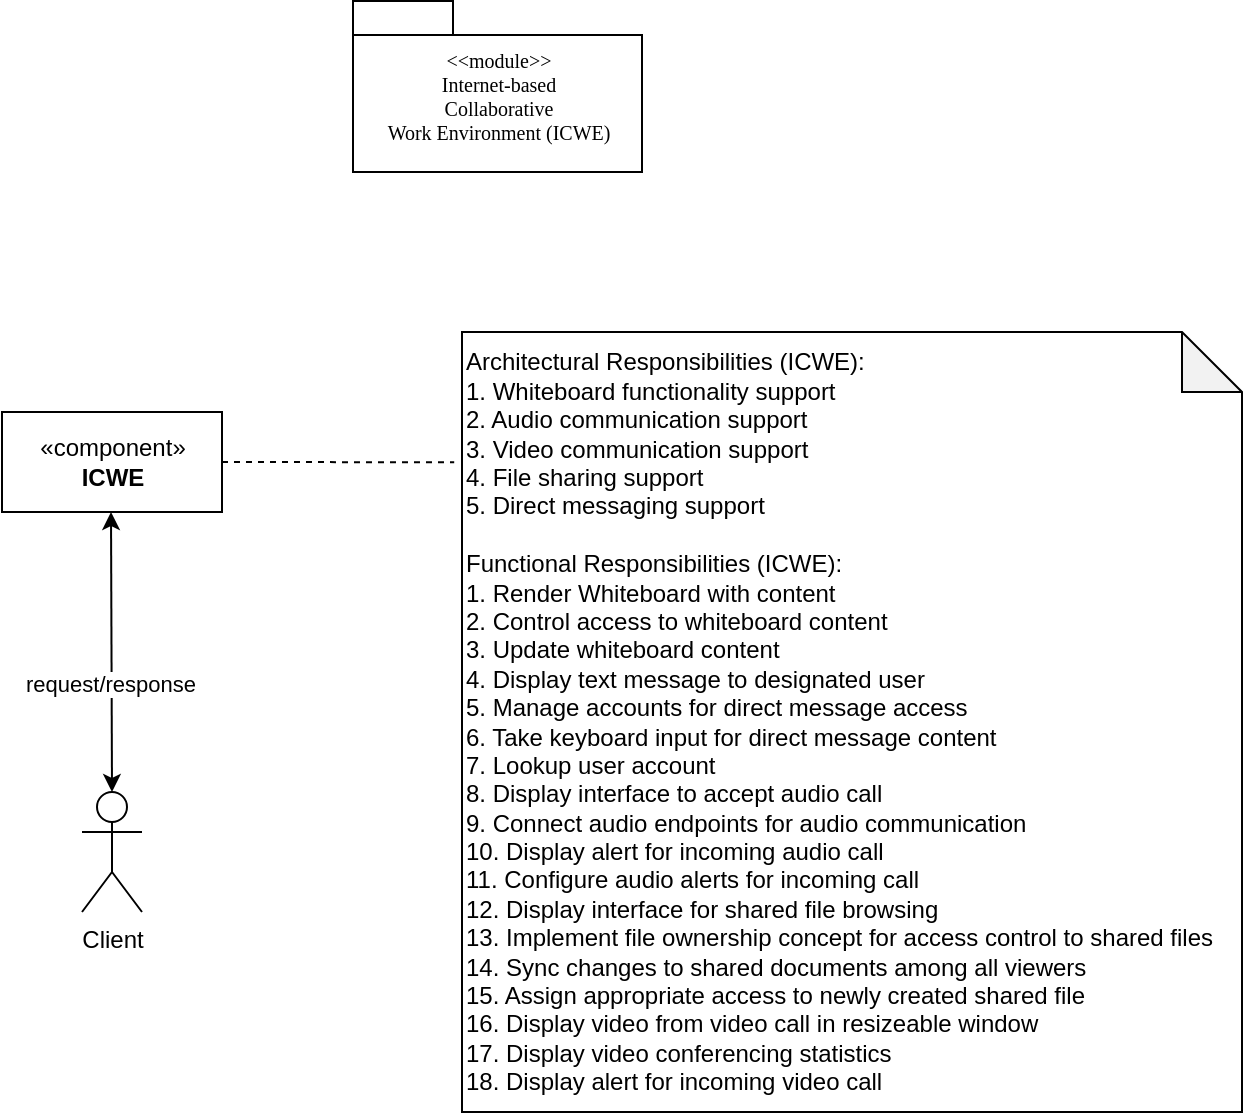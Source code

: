 <mxfile version="20.0.0" type="github" pages="6">
  <diagram name="Monolithic_System" id="b5b7bab2-c9e2-2cf4-8b2a-24fd1a2a6d21">
    <mxGraphModel dx="1192" dy="709" grid="1" gridSize="10" guides="1" tooltips="1" connect="1" arrows="1" fold="1" page="1" pageScale="1" pageWidth="827" pageHeight="1169" background="none" math="0" shadow="0">
      <root>
        <mxCell id="0" />
        <mxCell id="1" parent="0" />
        <mxCell id="6e0c8c40b5770093-7" value="" style="group" parent="1" vertex="1" connectable="0">
          <mxGeometry x="765.5" y="174.5" width="144.5" height="85.5" as="geometry" />
        </mxCell>
        <mxCell id="6e0c8c40b5770093-8" value="&lt;span style=&quot;font-weight: normal;&quot;&gt;&amp;lt;&amp;lt;module&amp;gt;&amp;gt;&lt;br&gt;Internet-based &lt;br&gt;Collaborative &lt;br&gt;Work Environment (ICWE)&lt;/span&gt;" style="shape=folder;fontStyle=1;spacingTop=10;tabWidth=50;tabHeight=17;tabPosition=left;html=1;rounded=0;shadow=0;comic=0;labelBackgroundColor=none;strokeWidth=1;fontFamily=Verdana;fontSize=10;align=center;" parent="6e0c8c40b5770093-7" vertex="1">
          <mxGeometry width="144.5" height="85.5" as="geometry" />
        </mxCell>
        <mxCell id="LKQvTQKGH9wQOqA-eibF-2" value="«component»&lt;br&gt;&lt;b&gt;ICWE&lt;/b&gt;" style="html=1;" vertex="1" parent="1">
          <mxGeometry x="590" y="380" width="110" height="50" as="geometry" />
        </mxCell>
        <mxCell id="LKQvTQKGH9wQOqA-eibF-3" value="Client" style="shape=umlActor;verticalLabelPosition=bottom;verticalAlign=top;html=1;" vertex="1" parent="1">
          <mxGeometry x="630" y="570" width="30" height="60" as="geometry" />
        </mxCell>
        <mxCell id="LKQvTQKGH9wQOqA-eibF-7" value="Architectural Responsibilities (ICWE):&lt;br&gt;1. Whiteboard functionality support&lt;br&gt;2. Audio communication support&lt;br&gt;3. Video communication support&lt;br&gt;4. File sharing support&lt;br&gt;5. Direct messaging support&lt;br&gt;&lt;br&gt;Functional Responsibilities (ICWE):&lt;br&gt;1. Render Whiteboard with content&lt;br&gt;2. Control access to whiteboard content&lt;br&gt;3. Update whiteboard content&lt;br&gt;4. Display text message to designated user&lt;br&gt;5. Manage accounts for direct message access&lt;br&gt;6. Take keyboard input for direct message content&lt;br&gt;7. Lookup user account&lt;br&gt;8. Display interface to accept audio call&lt;br&gt;9. Connect audio endpoints for audio communication&lt;br&gt;10. Display alert for incoming audio call&lt;br&gt;11. Configure audio alerts for incoming call&lt;br&gt;12. Display interface for shared file browsing&lt;br&gt;13. Implement file ownership concept for access control to shared files&lt;br&gt;14. Sync changes to shared documents among all viewers&lt;br&gt;15. Assign appropriate access to newly created shared file&lt;br&gt;16. Display video from video call in resizeable window&lt;br&gt;17. Display video conferencing statistics&lt;br&gt;18. Display alert for incoming video call" style="shape=note;whiteSpace=wrap;html=1;backgroundOutline=1;darkOpacity=0.05;align=left;" vertex="1" parent="1">
          <mxGeometry x="820" y="340" width="390" height="390" as="geometry" />
        </mxCell>
        <mxCell id="LKQvTQKGH9wQOqA-eibF-8" value="" style="endArrow=none;dashed=1;html=1;rounded=0;exitX=1;exitY=0.5;exitDx=0;exitDy=0;entryX=-0.01;entryY=0.167;entryDx=0;entryDy=0;entryPerimeter=0;" edge="1" parent="1" source="LKQvTQKGH9wQOqA-eibF-2" target="LKQvTQKGH9wQOqA-eibF-7">
          <mxGeometry width="50" height="50" relative="1" as="geometry">
            <mxPoint x="810" y="510" as="sourcePoint" />
            <mxPoint x="790" y="405" as="targetPoint" />
          </mxGeometry>
        </mxCell>
        <mxCell id="hjZoD3t8PuxbI381Uc0d-1" value="" style="endArrow=classic;startArrow=classic;html=1;rounded=0;entryX=0.5;entryY=1;entryDx=0;entryDy=0;" edge="1" parent="1">
          <mxGeometry width="50" height="50" relative="1" as="geometry">
            <mxPoint x="645" y="570" as="sourcePoint" />
            <mxPoint x="644.5" y="430" as="targetPoint" />
          </mxGeometry>
        </mxCell>
        <mxCell id="hjZoD3t8PuxbI381Uc0d-2" value="request/response" style="edgeLabel;html=1;align=center;verticalAlign=middle;resizable=0;points=[];" vertex="1" connectable="0" parent="hjZoD3t8PuxbI381Uc0d-1">
          <mxGeometry x="-0.219" y="1" relative="1" as="geometry">
            <mxPoint as="offset" />
          </mxGeometry>
        </mxCell>
      </root>
    </mxGraphModel>
  </diagram>
  <diagram id="VUu82WRilhvnNbYN9RwU" name="AD1_Whiteboard">
    <mxGraphModel dx="2042" dy="709" grid="1" gridSize="10" guides="1" tooltips="1" connect="1" arrows="1" fold="1" page="1" pageScale="1" pageWidth="850" pageHeight="1100" math="0" shadow="0">
      <root>
        <mxCell id="0" />
        <mxCell id="1" parent="0" />
        <mxCell id="Ohk-mXpAywFLgfQ5HTXF-1" value="" style="group" vertex="1" connectable="0" parent="1">
          <mxGeometry x="2.75" y="30" width="144.5" height="85.5" as="geometry" />
        </mxCell>
        <mxCell id="Ohk-mXpAywFLgfQ5HTXF-2" value="&lt;span style=&quot;font-weight: normal;&quot;&gt;&amp;lt;&amp;lt;module&amp;gt;&amp;gt;&lt;br&gt;Internet-based &lt;br&gt;Collaborative &lt;br&gt;Work Environment (ICWE)&lt;/span&gt;" style="shape=folder;fontStyle=1;spacingTop=10;tabWidth=50;tabHeight=17;tabPosition=left;html=1;rounded=0;shadow=0;comic=0;labelBackgroundColor=none;strokeWidth=1;fontFamily=Verdana;fontSize=10;align=center;" vertex="1" parent="Ohk-mXpAywFLgfQ5HTXF-1">
          <mxGeometry width="144.5" height="85.5" as="geometry" />
        </mxCell>
        <mxCell id="Ohk-mXpAywFLgfQ5HTXF-8" value="" style="group" vertex="1" connectable="0" parent="1">
          <mxGeometry x="2.75" y="190" width="144.5" height="85.5" as="geometry" />
        </mxCell>
        <mxCell id="Ohk-mXpAywFLgfQ5HTXF-9" value="&lt;span style=&quot;font-weight: normal;&quot;&gt;&amp;lt;&amp;lt;module&amp;gt;&amp;gt;&lt;br&gt;Whiteboard&lt;br&gt;&lt;/span&gt;" style="shape=folder;fontStyle=1;spacingTop=10;tabWidth=50;tabHeight=17;tabPosition=left;html=1;rounded=0;shadow=0;comic=0;labelBackgroundColor=none;strokeWidth=1;fontFamily=Verdana;fontSize=10;align=center;" vertex="1" parent="Ohk-mXpAywFLgfQ5HTXF-8">
          <mxGeometry width="144.5" height="85.5" as="geometry" />
        </mxCell>
        <mxCell id="Ohk-mXpAywFLgfQ5HTXF-10" value="" style="endArrow=diamondThin;endFill=0;endSize=24;html=1;rounded=0;exitX=0;exitY=0;exitDx=97.25;exitDy=17;exitPerimeter=0;entryX=0.671;entryY=0.994;entryDx=0;entryDy=0;entryPerimeter=0;" edge="1" parent="1" source="Ohk-mXpAywFLgfQ5HTXF-9" target="Ohk-mXpAywFLgfQ5HTXF-2">
          <mxGeometry width="160" relative="1" as="geometry">
            <mxPoint x="-17.25" y="220" as="sourcePoint" />
            <mxPoint x="142.75" y="220" as="targetPoint" />
          </mxGeometry>
        </mxCell>
        <mxCell id="tOxHjZXBMQgUaD9UDvFd-1" value="«component»&lt;br&gt;&lt;b&gt;ICWE&lt;/b&gt;" style="html=1;" vertex="1" parent="1">
          <mxGeometry x="-60" y="550" width="110" height="50" as="geometry" />
        </mxCell>
        <mxCell id="tOxHjZXBMQgUaD9UDvFd-2" value="Client" style="shape=umlActor;verticalLabelPosition=bottom;verticalAlign=top;html=1;" vertex="1" parent="1">
          <mxGeometry x="60" y="960" width="30" height="60" as="geometry" />
        </mxCell>
        <mxCell id="tOxHjZXBMQgUaD9UDvFd-4" value="Architectural Responsibilities (ICWE):&lt;br&gt;2. Audio communication support&lt;br&gt;3. Video communication support&lt;br&gt;4. File sharing support&lt;br&gt;5. Direct messaging support&lt;br&gt;&lt;br&gt;Functional Responsibilities (ICWE):&lt;br&gt;4. Display text message to designated user&lt;br&gt;5. Manage accounts for direct message access&lt;br&gt;6. Take keyboard input for direct message content&lt;br&gt;7. Lookup user account&lt;br&gt;8. Display interface to accept audio call&lt;br&gt;9. Connect audio endpoints for audio communication&lt;br&gt;10. Display alert for incoming audio call&lt;br&gt;11. Configure audio alerts for incoming call&lt;br&gt;12. Display interface for shared file browsing&lt;br&gt;13. Implement file ownership concept for access control to shared files&lt;br&gt;14. Sync changes to shared documents among all viewers&lt;br&gt;15. Assign appropriate access to newly created shared file&lt;br&gt;16. Display video from video call in resizeable window&lt;br&gt;17. Display video conferencing statistics&lt;br&gt;18. Display alert for incoming video call" style="shape=note;whiteSpace=wrap;html=1;backgroundOutline=1;darkOpacity=0.05;align=left;" vertex="1" parent="1">
          <mxGeometry x="400" y="440" width="390" height="360" as="geometry" />
        </mxCell>
        <mxCell id="tOxHjZXBMQgUaD9UDvFd-5" value="«component»&lt;br&gt;&lt;b&gt;Whiteboard&lt;br&gt;Controller&lt;/b&gt;" style="html=1;" vertex="1" parent="1">
          <mxGeometry x="120" y="620" width="110" height="50" as="geometry" />
        </mxCell>
        <mxCell id="tOxHjZXBMQgUaD9UDvFd-6" value="Architectural Responsibilities (ICWE):&lt;br&gt;1. Whiteboard functionality support&lt;br&gt;&lt;br&gt;Functional Responsibilities (ICWE):&lt;br&gt;1. Render Whiteboard with content&lt;br&gt;2. Control access to whiteboard content&lt;br&gt;3. Update whiteboard content" style="shape=note;whiteSpace=wrap;html=1;backgroundOutline=1;darkOpacity=0.05;align=left;" vertex="1" parent="1">
          <mxGeometry x="400" y="820" width="250" height="140" as="geometry" />
        </mxCell>
        <mxCell id="tOxHjZXBMQgUaD9UDvFd-7" value="«component»&lt;br&gt;&lt;b&gt;Load Balancer&lt;/b&gt;" style="html=1;" vertex="1" parent="1">
          <mxGeometry x="20" y="765" width="110" height="50" as="geometry" />
        </mxCell>
        <mxCell id="tOxHjZXBMQgUaD9UDvFd-8" value="" style="endArrow=none;dashed=1;html=1;rounded=0;exitX=1;exitY=0.5;exitDx=0;exitDy=0;entryX=-0.013;entryY=0.375;entryDx=0;entryDy=0;entryPerimeter=0;" edge="1" parent="1" source="tOxHjZXBMQgUaD9UDvFd-1" target="tOxHjZXBMQgUaD9UDvFd-4">
          <mxGeometry width="50" height="50" relative="1" as="geometry">
            <mxPoint x="420" y="770" as="sourcePoint" />
            <mxPoint x="390" y="605" as="targetPoint" />
          </mxGeometry>
        </mxCell>
        <mxCell id="tOxHjZXBMQgUaD9UDvFd-9" value="" style="endArrow=none;dashed=1;html=1;rounded=0;exitX=1;exitY=0.5;exitDx=0;exitDy=0;entryX=0;entryY=0.5;entryDx=0;entryDy=0;entryPerimeter=0;" edge="1" parent="1" source="tOxHjZXBMQgUaD9UDvFd-5" target="tOxHjZXBMQgUaD9UDvFd-6">
          <mxGeometry width="50" height="50" relative="1" as="geometry">
            <mxPoint x="420" y="770" as="sourcePoint" />
            <mxPoint x="470" y="720" as="targetPoint" />
            <Array as="points">
              <mxPoint x="290" y="645" />
              <mxPoint x="290" y="890" />
            </Array>
          </mxGeometry>
        </mxCell>
        <mxCell id="tOxHjZXBMQgUaD9UDvFd-10" value="" style="endArrow=classic;html=1;rounded=0;exitX=0.5;exitY=0;exitDx=0;exitDy=0;entryX=0.5;entryY=1;entryDx=0;entryDy=0;" edge="1" parent="1" source="tOxHjZXBMQgUaD9UDvFd-7" target="tOxHjZXBMQgUaD9UDvFd-1">
          <mxGeometry width="50" height="50" relative="1" as="geometry">
            <mxPoint x="420" y="770" as="sourcePoint" />
            <mxPoint x="470" y="720" as="targetPoint" />
            <Array as="points">
              <mxPoint x="75" y="720" />
              <mxPoint x="-5" y="720" />
            </Array>
          </mxGeometry>
        </mxCell>
        <mxCell id="tOxHjZXBMQgUaD9UDvFd-11" value="request" style="edgeLabel;html=1;align=center;verticalAlign=middle;resizable=0;points=[];" vertex="1" connectable="0" parent="tOxHjZXBMQgUaD9UDvFd-10">
          <mxGeometry x="-0.306" y="-2" relative="1" as="geometry">
            <mxPoint as="offset" />
          </mxGeometry>
        </mxCell>
        <mxCell id="tOxHjZXBMQgUaD9UDvFd-12" value="" style="endArrow=classic;html=1;rounded=0;exitX=1;exitY=0.5;exitDx=0;exitDy=0;entryX=0.5;entryY=1;entryDx=0;entryDy=0;" edge="1" parent="1" source="tOxHjZXBMQgUaD9UDvFd-7" target="tOxHjZXBMQgUaD9UDvFd-5">
          <mxGeometry width="50" height="50" relative="1" as="geometry">
            <mxPoint x="-100" y="850" as="sourcePoint" />
            <mxPoint x="-50" y="800" as="targetPoint" />
            <Array as="points">
              <mxPoint x="175" y="790" />
            </Array>
          </mxGeometry>
        </mxCell>
        <mxCell id="tOxHjZXBMQgUaD9UDvFd-13" value="request" style="edgeLabel;html=1;align=center;verticalAlign=middle;resizable=0;points=[];" vertex="1" connectable="0" parent="tOxHjZXBMQgUaD9UDvFd-12">
          <mxGeometry x="0.285" relative="1" as="geometry">
            <mxPoint as="offset" />
          </mxGeometry>
        </mxCell>
        <mxCell id="tOxHjZXBMQgUaD9UDvFd-14" value="" style="endArrow=classic;html=1;rounded=0;exitX=0;exitY=0.5;exitDx=0;exitDy=0;entryX=0;entryY=0.5;entryDx=0;entryDy=0;" edge="1" parent="1" source="tOxHjZXBMQgUaD9UDvFd-1" target="tOxHjZXBMQgUaD9UDvFd-7">
          <mxGeometry width="50" height="50" relative="1" as="geometry">
            <mxPoint x="-170" y="790" as="sourcePoint" />
            <mxPoint x="-120" y="740" as="targetPoint" />
            <Array as="points">
              <mxPoint x="-110" y="575" />
              <mxPoint x="-110" y="790" />
            </Array>
          </mxGeometry>
        </mxCell>
        <mxCell id="tOxHjZXBMQgUaD9UDvFd-15" value="response" style="edgeLabel;html=1;align=center;verticalAlign=middle;resizable=0;points=[];" vertex="1" connectable="0" parent="tOxHjZXBMQgUaD9UDvFd-14">
          <mxGeometry x="-0.068" relative="1" as="geometry">
            <mxPoint as="offset" />
          </mxGeometry>
        </mxCell>
        <mxCell id="tOxHjZXBMQgUaD9UDvFd-16" value="" style="endArrow=classic;html=1;rounded=0;exitX=0;exitY=0.5;exitDx=0;exitDy=0;entryX=0.75;entryY=0;entryDx=0;entryDy=0;" edge="1" parent="1" source="tOxHjZXBMQgUaD9UDvFd-5" target="tOxHjZXBMQgUaD9UDvFd-7">
          <mxGeometry width="50" height="50" relative="1" as="geometry">
            <mxPoint x="60" y="700" as="sourcePoint" />
            <mxPoint x="100" y="760" as="targetPoint" />
            <Array as="points">
              <mxPoint x="100" y="645" />
            </Array>
          </mxGeometry>
        </mxCell>
        <mxCell id="tOxHjZXBMQgUaD9UDvFd-17" value="response" style="edgeLabel;html=1;align=center;verticalAlign=middle;resizable=0;points=[];" vertex="1" connectable="0" parent="tOxHjZXBMQgUaD9UDvFd-16">
          <mxGeometry x="-0.273" y="2" relative="1" as="geometry">
            <mxPoint as="offset" />
          </mxGeometry>
        </mxCell>
        <mxCell id="jQo_T34HJ9pNr9LAfmKF-1" value="" style="endArrow=classic;startArrow=classic;html=1;rounded=0;entryX=0.5;entryY=1;entryDx=0;entryDy=0;" edge="1" parent="1">
          <mxGeometry width="50" height="50" relative="1" as="geometry">
            <mxPoint x="75" y="960" as="sourcePoint" />
            <mxPoint x="74.5" y="815" as="targetPoint" />
          </mxGeometry>
        </mxCell>
        <mxCell id="jQo_T34HJ9pNr9LAfmKF-2" value="request/response" style="edgeLabel;html=1;align=center;verticalAlign=middle;resizable=0;points=[];" vertex="1" connectable="0" parent="jQo_T34HJ9pNr9LAfmKF-1">
          <mxGeometry x="-0.219" y="1" relative="1" as="geometry">
            <mxPoint as="offset" />
          </mxGeometry>
        </mxCell>
      </root>
    </mxGraphModel>
  </diagram>
  <diagram id="_xwD0u1POeS3M6MNMzWn" name="AD2_Audio">
    <mxGraphModel dx="2042" dy="709" grid="1" gridSize="10" guides="1" tooltips="1" connect="1" arrows="1" fold="1" page="1" pageScale="1" pageWidth="850" pageHeight="1100" math="0" shadow="0">
      <root>
        <mxCell id="0" />
        <mxCell id="1" parent="0" />
        <mxCell id="YCwrLCV1L26kMmIwAUxu-1" value="" style="group" vertex="1" connectable="0" parent="1">
          <mxGeometry x="49" y="30" width="144.5" height="85.5" as="geometry" />
        </mxCell>
        <mxCell id="YCwrLCV1L26kMmIwAUxu-2" value="&lt;span style=&quot;font-weight: normal;&quot;&gt;&amp;lt;&amp;lt;module&amp;gt;&amp;gt;&lt;br&gt;Internet-based &lt;br&gt;Collaborative &lt;br&gt;Work Environment (ICWE)&lt;/span&gt;" style="shape=folder;fontStyle=1;spacingTop=10;tabWidth=50;tabHeight=17;tabPosition=left;html=1;rounded=0;shadow=0;comic=0;labelBackgroundColor=none;strokeWidth=1;fontFamily=Verdana;fontSize=10;align=center;" vertex="1" parent="YCwrLCV1L26kMmIwAUxu-1">
          <mxGeometry width="144.5" height="85.5" as="geometry" />
        </mxCell>
        <mxCell id="YCwrLCV1L26kMmIwAUxu-3" value="«component»&lt;br&gt;&lt;b&gt;ICWE&lt;/b&gt;" style="html=1;" vertex="1" parent="1">
          <mxGeometry y="455.5" width="110" height="50" as="geometry" />
        </mxCell>
        <mxCell id="YCwrLCV1L26kMmIwAUxu-4" value="Client" style="shape=umlActor;verticalLabelPosition=bottom;verticalAlign=top;html=1;" vertex="1" parent="1">
          <mxGeometry x="40" y="950" width="30" height="60" as="geometry" />
        </mxCell>
        <mxCell id="YCwrLCV1L26kMmIwAUxu-6" value="Architectural Responsibilities (ICWE):&lt;br&gt;3. Video communication support&lt;br&gt;4. File sharing support&lt;br&gt;5. Direct messaging support&lt;br&gt;&lt;br&gt;Functional Responsibilities (ICWE):&lt;br&gt;4. Display text message to designated user&lt;br&gt;5. Manage accounts for direct message access&lt;br&gt;6. Take keyboard input for direct message content&lt;br&gt;7. Lookup user account&lt;br&gt;12. Display interface for shared file browsing&lt;br&gt;13. Implement file ownership concept for access control to shared files&lt;br&gt;14. Sync changes to shared documents among all viewers&lt;br&gt;15. Assign appropriate access to newly created shared file&lt;br&gt;16. Display video from video call in resizeable window&lt;br&gt;17. Display video conferencing statistics&lt;br&gt;18. Display alert for incoming video call" style="shape=note;whiteSpace=wrap;html=1;backgroundOutline=1;darkOpacity=0.05;align=left;" vertex="1" parent="1">
          <mxGeometry x="390" y="470" width="390" height="280" as="geometry" />
        </mxCell>
        <mxCell id="YCwrLCV1L26kMmIwAUxu-7" value="" style="group" vertex="1" connectable="0" parent="1">
          <mxGeometry x="-60" y="240" width="144.5" height="85.5" as="geometry" />
        </mxCell>
        <mxCell id="YCwrLCV1L26kMmIwAUxu-8" value="&lt;span style=&quot;font-weight: normal;&quot;&gt;&amp;lt;&amp;lt;module&amp;gt;&amp;gt;&lt;br&gt;Whiteboard&lt;br&gt;&lt;/span&gt;" style="shape=folder;fontStyle=1;spacingTop=10;tabWidth=50;tabHeight=17;tabPosition=left;html=1;rounded=0;shadow=0;comic=0;labelBackgroundColor=none;strokeWidth=1;fontFamily=Verdana;fontSize=10;align=center;" vertex="1" parent="YCwrLCV1L26kMmIwAUxu-7">
          <mxGeometry width="144.5" height="85.5" as="geometry" />
        </mxCell>
        <mxCell id="YCwrLCV1L26kMmIwAUxu-9" value="" style="endArrow=diamondThin;endFill=0;endSize=24;html=1;rounded=0;" edge="1" parent="1" target="YCwrLCV1L26kMmIwAUxu-2">
          <mxGeometry width="160" relative="1" as="geometry">
            <mxPoint x="119" y="180" as="sourcePoint" />
            <mxPoint x="119" y="120" as="targetPoint" />
          </mxGeometry>
        </mxCell>
        <mxCell id="YCwrLCV1L26kMmIwAUxu-10" value="«component»&lt;br&gt;&lt;b&gt;Whiteboard&lt;br&gt;Controller&lt;/b&gt;" style="html=1;" vertex="1" parent="1">
          <mxGeometry x="120" y="630" width="110" height="50" as="geometry" />
        </mxCell>
        <mxCell id="YCwrLCV1L26kMmIwAUxu-11" value="Architectural Responsibilities (Whiteboard Controller):&lt;br&gt;1. Whiteboard functionality support&lt;br&gt;&lt;br&gt;Functional Responsibilities (Whiteboard Controller):&lt;br&gt;1. Render Whiteboard with content&lt;br&gt;2. Control access to whiteboard content&lt;br&gt;3. Update whiteboard content" style="shape=note;whiteSpace=wrap;html=1;backgroundOutline=1;darkOpacity=0.05;align=left;" vertex="1" parent="1">
          <mxGeometry x="390" y="770" width="390" height="140" as="geometry" />
        </mxCell>
        <mxCell id="YCwrLCV1L26kMmIwAUxu-12" value="«component»&lt;br&gt;&lt;b&gt;Load Balancer&lt;/b&gt;" style="html=1;" vertex="1" parent="1">
          <mxGeometry y="760" width="110" height="50" as="geometry" />
        </mxCell>
        <mxCell id="YCwrLCV1L26kMmIwAUxu-17" value="" style="group" vertex="1" connectable="0" parent="1">
          <mxGeometry x="170" y="240" width="144.5" height="85.5" as="geometry" />
        </mxCell>
        <mxCell id="YCwrLCV1L26kMmIwAUxu-18" value="&lt;span style=&quot;font-weight: normal;&quot;&gt;&amp;lt;&amp;lt;module&amp;gt;&amp;gt;&lt;br&gt;Audio Communicator&lt;br&gt;&lt;/span&gt;" style="shape=folder;fontStyle=1;spacingTop=10;tabWidth=50;tabHeight=17;tabPosition=left;html=1;rounded=0;shadow=0;comic=0;labelBackgroundColor=none;strokeWidth=1;fontFamily=Verdana;fontSize=10;align=center;" vertex="1" parent="YCwrLCV1L26kMmIwAUxu-17">
          <mxGeometry width="144.5" height="85.5" as="geometry" />
        </mxCell>
        <mxCell id="YCwrLCV1L26kMmIwAUxu-19" value="" style="endArrow=none;html=1;rounded=0;exitX=0;exitY=0;exitDx=97.25;exitDy=17;exitPerimeter=0;" edge="1" parent="1" source="YCwrLCV1L26kMmIwAUxu-8">
          <mxGeometry width="50" height="50" relative="1" as="geometry">
            <mxPoint x="59" y="380" as="sourcePoint" />
            <mxPoint x="119" y="180" as="targetPoint" />
            <Array as="points">
              <mxPoint x="37" y="180" />
            </Array>
          </mxGeometry>
        </mxCell>
        <mxCell id="YCwrLCV1L26kMmIwAUxu-20" value="" style="endArrow=none;html=1;rounded=0;exitX=0.692;exitY=0.234;exitDx=0;exitDy=0;exitPerimeter=0;" edge="1" parent="1" source="YCwrLCV1L26kMmIwAUxu-18">
          <mxGeometry width="50" height="50" relative="1" as="geometry">
            <mxPoint x="270" y="250" as="sourcePoint" />
            <mxPoint x="119" y="180" as="targetPoint" />
            <Array as="points">
              <mxPoint x="270" y="180" />
            </Array>
          </mxGeometry>
        </mxCell>
        <mxCell id="dnj2vUu5AkYvsgBa5aYY-1" value="Architectural Responsibilities (Audio Communicator):&lt;br&gt;2. Audio communication support&lt;br&gt;&lt;br&gt;Functional Responsibilities (Audio Communicator):&lt;br&gt;8. Display interface to accept audio call&lt;br&gt;9. Connect audio endpoints for audio communication&lt;br&gt;10. Display alert for incoming audio call&lt;br&gt;11. Configure audio alerts for incoming call" style="shape=note;whiteSpace=wrap;html=1;backgroundOutline=1;darkOpacity=0.05;align=left;" vertex="1" parent="1">
          <mxGeometry x="-540" y="640" width="320" height="150" as="geometry" />
        </mxCell>
        <mxCell id="dnj2vUu5AkYvsgBa5aYY-2" value="«component»&lt;br&gt;&lt;b&gt;Audio&lt;br&gt;Controller&lt;/b&gt;" style="html=1;" vertex="1" parent="1">
          <mxGeometry x="-110" y="630" width="110" height="50" as="geometry" />
        </mxCell>
        <mxCell id="dnj2vUu5AkYvsgBa5aYY-4" value="" style="endArrow=classic;html=1;rounded=0;exitX=0;exitY=0.5;exitDx=0;exitDy=0;entryX=0.5;entryY=1;entryDx=0;entryDy=0;" edge="1" parent="1" source="YCwrLCV1L26kMmIwAUxu-12" target="dnj2vUu5AkYvsgBa5aYY-2">
          <mxGeometry width="50" height="50" relative="1" as="geometry">
            <mxPoint x="-160" y="780" as="sourcePoint" />
            <mxPoint x="-110" y="730" as="targetPoint" />
            <Array as="points">
              <mxPoint x="-55" y="785" />
            </Array>
          </mxGeometry>
        </mxCell>
        <mxCell id="dnj2vUu5AkYvsgBa5aYY-7" value="request" style="edgeLabel;html=1;align=center;verticalAlign=middle;resizable=0;points=[];" vertex="1" connectable="0" parent="dnj2vUu5AkYvsgBa5aYY-4">
          <mxGeometry x="0.284" y="-2" relative="1" as="geometry">
            <mxPoint as="offset" />
          </mxGeometry>
        </mxCell>
        <mxCell id="dnj2vUu5AkYvsgBa5aYY-5" value="" style="endArrow=classic;html=1;rounded=0;entryX=0.5;entryY=1;entryDx=0;entryDy=0;exitX=1;exitY=0.5;exitDx=0;exitDy=0;" edge="1" parent="1" source="YCwrLCV1L26kMmIwAUxu-12" target="YCwrLCV1L26kMmIwAUxu-10">
          <mxGeometry width="50" height="50" relative="1" as="geometry">
            <mxPoint x="170" y="800" as="sourcePoint" />
            <mxPoint x="220" y="750" as="targetPoint" />
            <Array as="points">
              <mxPoint x="175" y="785" />
            </Array>
          </mxGeometry>
        </mxCell>
        <mxCell id="dnj2vUu5AkYvsgBa5aYY-8" value="request" style="edgeLabel;html=1;align=center;verticalAlign=middle;resizable=0;points=[];" vertex="1" connectable="0" parent="dnj2vUu5AkYvsgBa5aYY-5">
          <mxGeometry x="0.27" relative="1" as="geometry">
            <mxPoint as="offset" />
          </mxGeometry>
        </mxCell>
        <mxCell id="dnj2vUu5AkYvsgBa5aYY-6" value="" style="endArrow=classic;html=1;rounded=0;exitX=0.364;exitY=-0.02;exitDx=0;exitDy=0;entryX=0.373;entryY=0.99;entryDx=0;entryDy=0;exitPerimeter=0;entryPerimeter=0;" edge="1" parent="1" source="YCwrLCV1L26kMmIwAUxu-12" target="YCwrLCV1L26kMmIwAUxu-3">
          <mxGeometry width="50" height="50" relative="1" as="geometry">
            <mxPoint x="30" y="690" as="sourcePoint" />
            <mxPoint x="80" y="640" as="targetPoint" />
          </mxGeometry>
        </mxCell>
        <mxCell id="dnj2vUu5AkYvsgBa5aYY-9" value="request" style="edgeLabel;html=1;align=center;verticalAlign=middle;resizable=0;points=[];" vertex="1" connectable="0" parent="dnj2vUu5AkYvsgBa5aYY-6">
          <mxGeometry x="-0.117" y="-2" relative="1" as="geometry">
            <mxPoint as="offset" />
          </mxGeometry>
        </mxCell>
        <mxCell id="dnj2vUu5AkYvsgBa5aYY-10" value="" style="endArrow=classic;html=1;rounded=0;exitX=0;exitY=0.5;exitDx=0;exitDy=0;entryX=0;entryY=0.75;entryDx=0;entryDy=0;" edge="1" parent="1" source="dnj2vUu5AkYvsgBa5aYY-2" target="YCwrLCV1L26kMmIwAUxu-12">
          <mxGeometry width="50" height="50" relative="1" as="geometry">
            <mxPoint x="-170" y="760" as="sourcePoint" />
            <mxPoint x="-130" y="800" as="targetPoint" />
            <Array as="points">
              <mxPoint x="-140" y="655" />
              <mxPoint x="-140" y="798" />
            </Array>
          </mxGeometry>
        </mxCell>
        <mxCell id="dnj2vUu5AkYvsgBa5aYY-11" value="response" style="edgeLabel;html=1;align=center;verticalAlign=middle;resizable=0;points=[];" vertex="1" connectable="0" parent="dnj2vUu5AkYvsgBa5aYY-10">
          <mxGeometry x="0.382" y="-1" relative="1" as="geometry">
            <mxPoint as="offset" />
          </mxGeometry>
        </mxCell>
        <mxCell id="dnj2vUu5AkYvsgBa5aYY-12" value="" style="endArrow=classic;html=1;rounded=0;exitX=1;exitY=0.5;exitDx=0;exitDy=0;entryX=1;entryY=0.75;entryDx=0;entryDy=0;" edge="1" parent="1" source="YCwrLCV1L26kMmIwAUxu-10" target="YCwrLCV1L26kMmIwAUxu-12">
          <mxGeometry width="50" height="50" relative="1" as="geometry">
            <mxPoint x="230" y="840" as="sourcePoint" />
            <mxPoint x="280" y="790" as="targetPoint" />
            <Array as="points">
              <mxPoint x="280" y="655" />
              <mxPoint x="280" y="798" />
            </Array>
          </mxGeometry>
        </mxCell>
        <mxCell id="dnj2vUu5AkYvsgBa5aYY-13" value="response" style="edgeLabel;html=1;align=center;verticalAlign=middle;resizable=0;points=[];" vertex="1" connectable="0" parent="dnj2vUu5AkYvsgBa5aYY-12">
          <mxGeometry x="0.349" y="1" relative="1" as="geometry">
            <mxPoint as="offset" />
          </mxGeometry>
        </mxCell>
        <mxCell id="dnj2vUu5AkYvsgBa5aYY-18" value="«component»&lt;br&gt;&lt;b&gt;Audio&lt;br&gt;Monitor&lt;/b&gt;" style="html=1;" vertex="1" parent="1">
          <mxGeometry x="-110" y="520" width="110" height="50" as="geometry" />
        </mxCell>
        <mxCell id="dnj2vUu5AkYvsgBa5aYY-19" value="" style="endArrow=classic;html=1;rounded=0;exitX=0.25;exitY=1;exitDx=0;exitDy=0;entryX=0.25;entryY=0;entryDx=0;entryDy=0;" edge="1" parent="1" source="dnj2vUu5AkYvsgBa5aYY-18" target="dnj2vUu5AkYvsgBa5aYY-2">
          <mxGeometry width="50" height="50" relative="1" as="geometry">
            <mxPoint x="-190" y="590" as="sourcePoint" />
            <mxPoint x="-140" y="540" as="targetPoint" />
          </mxGeometry>
        </mxCell>
        <mxCell id="dnj2vUu5AkYvsgBa5aYY-22" value="command" style="edgeLabel;html=1;align=center;verticalAlign=middle;resizable=0;points=[];" vertex="1" connectable="0" parent="dnj2vUu5AkYvsgBa5aYY-19">
          <mxGeometry x="-0.233" y="-1" relative="1" as="geometry">
            <mxPoint as="offset" />
          </mxGeometry>
        </mxCell>
        <mxCell id="dnj2vUu5AkYvsgBa5aYY-20" value="" style="endArrow=classic;startArrow=classic;html=1;rounded=0;entryX=0.75;entryY=1;entryDx=0;entryDy=0;exitX=0.75;exitY=0;exitDx=0;exitDy=0;" edge="1" parent="1" source="dnj2vUu5AkYvsgBa5aYY-2" target="dnj2vUu5AkYvsgBa5aYY-18">
          <mxGeometry width="50" height="50" relative="1" as="geometry">
            <mxPoint x="-200" y="590" as="sourcePoint" />
            <mxPoint x="-150" y="540" as="targetPoint" />
          </mxGeometry>
        </mxCell>
        <mxCell id="dnj2vUu5AkYvsgBa5aYY-21" value="heartbeat" style="edgeLabel;html=1;align=center;verticalAlign=middle;resizable=0;points=[];" vertex="1" connectable="0" parent="dnj2vUu5AkYvsgBa5aYY-20">
          <mxGeometry x="0.067" y="1" relative="1" as="geometry">
            <mxPoint x="1" as="offset" />
          </mxGeometry>
        </mxCell>
        <mxCell id="dnj2vUu5AkYvsgBa5aYY-23" value="" style="endArrow=diamondThin;endFill=0;endSize=24;html=1;rounded=0;" edge="1" parent="1">
          <mxGeometry width="160" relative="1" as="geometry">
            <mxPoint x="241.57" y="390" as="sourcePoint" />
            <mxPoint x="242.923" y="325.5" as="targetPoint" />
          </mxGeometry>
        </mxCell>
        <mxCell id="dnj2vUu5AkYvsgBa5aYY-24" value="" style="group" vertex="1" connectable="0" parent="1">
          <mxGeometry x="170" y="370" width="144.5" height="85.5" as="geometry" />
        </mxCell>
        <mxCell id="dnj2vUu5AkYvsgBa5aYY-25" value="&lt;span style=&quot;font-weight: normal;&quot;&gt;&amp;lt;&amp;lt;module&amp;gt;&amp;gt;&lt;br&gt;Audio Monitor&lt;br&gt;&lt;/span&gt;" style="shape=folder;fontStyle=1;spacingTop=10;tabWidth=50;tabHeight=17;tabPosition=left;html=1;rounded=0;shadow=0;comic=0;labelBackgroundColor=none;strokeWidth=1;fontFamily=Verdana;fontSize=10;align=center;" vertex="1" parent="dnj2vUu5AkYvsgBa5aYY-24">
          <mxGeometry width="144.5" height="85.5" as="geometry" />
        </mxCell>
        <mxCell id="dnj2vUu5AkYvsgBa5aYY-26" value="Architectural Responsibilities (Audio Monitor):&lt;br&gt;2. Audio communication support&lt;br&gt;&lt;br&gt;Functional Responsibilities (Audio Monitor):&lt;br&gt;19. Monitor Audio communication" style="shape=note;whiteSpace=wrap;html=1;backgroundOutline=1;darkOpacity=0.05;align=left;" vertex="1" parent="1">
          <mxGeometry x="-500" y="480" width="280" height="102.25" as="geometry" />
        </mxCell>
        <mxCell id="dnj2vUu5AkYvsgBa5aYY-27" value="" style="endArrow=none;dashed=1;html=1;rounded=0;exitX=0;exitY=0;exitDx=280;exitDy=66.125;exitPerimeter=0;entryX=0;entryY=0.5;entryDx=0;entryDy=0;" edge="1" parent="1" source="dnj2vUu5AkYvsgBa5aYY-26" target="dnj2vUu5AkYvsgBa5aYY-18">
          <mxGeometry width="50" height="50" relative="1" as="geometry">
            <mxPoint x="-370" y="480" as="sourcePoint" />
            <mxPoint x="-320" y="430" as="targetPoint" />
          </mxGeometry>
        </mxCell>
        <mxCell id="dnj2vUu5AkYvsgBa5aYY-28" value="" style="endArrow=none;dashed=1;html=1;rounded=0;entryX=-0.01;entryY=0.239;entryDx=0;entryDy=0;entryPerimeter=0;exitX=1;exitY=0.5;exitDx=0;exitDy=0;" edge="1" parent="1" source="YCwrLCV1L26kMmIwAUxu-3" target="YCwrLCV1L26kMmIwAUxu-6">
          <mxGeometry width="50" height="50" relative="1" as="geometry">
            <mxPoint x="260" y="570" as="sourcePoint" />
            <mxPoint x="310" y="520" as="targetPoint" />
            <Array as="points">
              <mxPoint x="330" y="480" />
              <mxPoint x="330" y="537" />
            </Array>
          </mxGeometry>
        </mxCell>
        <mxCell id="dnj2vUu5AkYvsgBa5aYY-29" value="" style="endArrow=none;dashed=1;html=1;rounded=0;exitX=0.5;exitY=0;exitDx=0;exitDy=0;entryX=0;entryY=0.5;entryDx=0;entryDy=0;entryPerimeter=0;" edge="1" parent="1" source="YCwrLCV1L26kMmIwAUxu-10" target="YCwrLCV1L26kMmIwAUxu-11">
          <mxGeometry width="50" height="50" relative="1" as="geometry">
            <mxPoint x="270" y="600" as="sourcePoint" />
            <mxPoint x="340" y="840" as="targetPoint" />
            <Array as="points">
              <mxPoint x="175" y="610" />
              <mxPoint x="340" y="610" />
              <mxPoint x="340" y="840" />
            </Array>
          </mxGeometry>
        </mxCell>
        <mxCell id="dnj2vUu5AkYvsgBa5aYY-30" value="" style="endArrow=none;dashed=1;html=1;rounded=0;exitX=0;exitY=0;exitDx=320;exitDy=90;exitPerimeter=0;entryX=0;entryY=0.25;entryDx=0;entryDy=0;" edge="1" parent="1" source="dnj2vUu5AkYvsgBa5aYY-1" target="dnj2vUu5AkYvsgBa5aYY-2">
          <mxGeometry width="50" height="50" relative="1" as="geometry">
            <mxPoint x="-180" y="880" as="sourcePoint" />
            <mxPoint x="-130" y="830" as="targetPoint" />
            <Array as="points">
              <mxPoint x="-170" y="730" />
              <mxPoint x="-170" y="643" />
            </Array>
          </mxGeometry>
        </mxCell>
        <mxCell id="dnj2vUu5AkYvsgBa5aYY-31" value="" style="endArrow=classic;html=1;rounded=0;exitX=0.75;exitY=1;exitDx=0;exitDy=0;entryX=0.75;entryY=0;entryDx=0;entryDy=0;" edge="1" parent="1" source="YCwrLCV1L26kMmIwAUxu-3" target="YCwrLCV1L26kMmIwAUxu-12">
          <mxGeometry width="50" height="50" relative="1" as="geometry">
            <mxPoint x="120" y="600" as="sourcePoint" />
            <mxPoint x="170" y="550" as="targetPoint" />
          </mxGeometry>
        </mxCell>
        <mxCell id="dnj2vUu5AkYvsgBa5aYY-32" value="response" style="edgeLabel;html=1;align=center;verticalAlign=middle;resizable=0;points=[];" vertex="1" connectable="0" parent="dnj2vUu5AkYvsgBa5aYY-31">
          <mxGeometry x="-0.399" relative="1" as="geometry">
            <mxPoint as="offset" />
          </mxGeometry>
        </mxCell>
        <mxCell id="2lX-52NJHZQ5DKPjAcOM-1" value="" style="endArrow=classic;startArrow=classic;html=1;rounded=0;entryX=0.5;entryY=1;entryDx=0;entryDy=0;exitX=0.5;exitY=0;exitDx=0;exitDy=0;exitPerimeter=0;" edge="1" parent="1" source="YCwrLCV1L26kMmIwAUxu-4">
          <mxGeometry width="50" height="50" relative="1" as="geometry">
            <mxPoint x="55" y="1020" as="sourcePoint" />
            <mxPoint x="55" y="810" as="targetPoint" />
          </mxGeometry>
        </mxCell>
        <mxCell id="2lX-52NJHZQ5DKPjAcOM-2" value="request/response" style="edgeLabel;html=1;align=center;verticalAlign=middle;resizable=0;points=[];" vertex="1" connectable="0" parent="2lX-52NJHZQ5DKPjAcOM-1">
          <mxGeometry x="-0.219" y="1" relative="1" as="geometry">
            <mxPoint as="offset" />
          </mxGeometry>
        </mxCell>
      </root>
    </mxGraphModel>
  </diagram>
  <diagram id="dMCVpAC3-hc_wPbru7o2" name="AD3_Video">
    <mxGraphModel dx="2042" dy="1809" grid="1" gridSize="10" guides="1" tooltips="1" connect="1" arrows="1" fold="1" page="1" pageScale="1" pageWidth="850" pageHeight="1100" math="0" shadow="0">
      <root>
        <mxCell id="0" />
        <mxCell id="1" parent="0" />
        <mxCell id="fEHHtrWaKa0OmCXBdp_R-1" value="" style="group" vertex="1" connectable="0" parent="1">
          <mxGeometry x="-50" y="-70" width="144.5" height="85.5" as="geometry" />
        </mxCell>
        <mxCell id="fEHHtrWaKa0OmCXBdp_R-2" value="&lt;span style=&quot;font-weight: normal;&quot;&gt;&amp;lt;&amp;lt;module&amp;gt;&amp;gt;&lt;br&gt;Internet-based &lt;br&gt;Collaborative &lt;br&gt;Work Environment (ICWE)&lt;/span&gt;" style="shape=folder;fontStyle=1;spacingTop=10;tabWidth=50;tabHeight=17;tabPosition=left;html=1;rounded=0;shadow=0;comic=0;labelBackgroundColor=none;strokeWidth=1;fontFamily=Verdana;fontSize=10;align=center;" vertex="1" parent="fEHHtrWaKa0OmCXBdp_R-1">
          <mxGeometry width="144.5" height="85.5" as="geometry" />
        </mxCell>
        <mxCell id="fEHHtrWaKa0OmCXBdp_R-3" value="«component»&lt;br&gt;&lt;b&gt;ICWE&lt;/b&gt;" style="html=1;" vertex="1" parent="1">
          <mxGeometry y="455.5" width="110" height="50" as="geometry" />
        </mxCell>
        <mxCell id="fEHHtrWaKa0OmCXBdp_R-4" value="Client" style="shape=umlActor;verticalLabelPosition=bottom;verticalAlign=top;html=1;" vertex="1" parent="1">
          <mxGeometry x="40" y="950" width="30" height="60" as="geometry" />
        </mxCell>
        <mxCell id="fEHHtrWaKa0OmCXBdp_R-6" value="Architectural Responsibilities (ICWE):&lt;br&gt;4. File sharing support&lt;br&gt;5. Direct messaging support&lt;br&gt;&lt;br&gt;Functional Responsibilities (ICWE):&lt;br&gt;4. Display text message to designated user&lt;br&gt;5. Manage accounts for direct message access&lt;br&gt;6. Take keyboard input for direct message content&lt;br&gt;7. Lookup user account&lt;br&gt;12. Display interface for shared file browsing&lt;br&gt;13. Implement file ownership concept for access control to shared files&lt;br&gt;14. Sync changes to shared documents among all viewers&lt;br&gt;15. Assign appropriate access to newly created shared file" style="shape=note;whiteSpace=wrap;html=1;backgroundOutline=1;darkOpacity=0.05;align=left;" vertex="1" parent="1">
          <mxGeometry x="-650" y="350" width="390" height="220" as="geometry" />
        </mxCell>
        <mxCell id="fEHHtrWaKa0OmCXBdp_R-7" value="" style="group" vertex="1" connectable="0" parent="1">
          <mxGeometry x="-160" y="110" width="110" height="70" as="geometry" />
        </mxCell>
        <mxCell id="fEHHtrWaKa0OmCXBdp_R-8" value="&lt;span style=&quot;font-weight: normal;&quot;&gt;&amp;lt;&amp;lt;module&amp;gt;&amp;gt;&lt;br&gt;Whiteboard&lt;br&gt;&lt;/span&gt;" style="shape=folder;fontStyle=1;spacingTop=10;tabWidth=50;tabHeight=17;tabPosition=left;html=1;rounded=0;shadow=0;comic=0;labelBackgroundColor=none;strokeWidth=1;fontFamily=Verdana;fontSize=10;align=center;" vertex="1" parent="fEHHtrWaKa0OmCXBdp_R-7">
          <mxGeometry width="110" height="70" as="geometry" />
        </mxCell>
        <mxCell id="fEHHtrWaKa0OmCXBdp_R-9" value="" style="endArrow=diamondThin;endFill=0;endSize=24;html=1;rounded=0;" edge="1" parent="1" target="fEHHtrWaKa0OmCXBdp_R-2">
          <mxGeometry width="160" relative="1" as="geometry">
            <mxPoint x="20" y="80" as="sourcePoint" />
            <mxPoint x="20" y="20" as="targetPoint" />
          </mxGeometry>
        </mxCell>
        <mxCell id="fEHHtrWaKa0OmCXBdp_R-10" value="«component»&lt;br&gt;&lt;b&gt;Whiteboard&lt;br&gt;Controller&lt;/b&gt;" style="html=1;" vertex="1" parent="1">
          <mxGeometry x="120" y="630" width="110" height="50" as="geometry" />
        </mxCell>
        <mxCell id="fEHHtrWaKa0OmCXBdp_R-11" value="Architectural Responsibilities (Whiteboard Controller):&lt;br&gt;1. Whiteboard functionality support&lt;br&gt;&lt;br&gt;Functional Responsibilities (Whiteboard Controller):&lt;br&gt;1. Render Whiteboard with content&lt;br&gt;2. Control access to whiteboard content&lt;br&gt;3. Update whiteboard content" style="shape=note;whiteSpace=wrap;html=1;backgroundOutline=1;darkOpacity=0.05;align=left;" vertex="1" parent="1">
          <mxGeometry x="390" y="706.13" width="390" height="140" as="geometry" />
        </mxCell>
        <mxCell id="fEHHtrWaKa0OmCXBdp_R-12" value="«component»&lt;br&gt;&lt;b&gt;Load Balancer&lt;/b&gt;" style="html=1;" vertex="1" parent="1">
          <mxGeometry y="760" width="110" height="50" as="geometry" />
        </mxCell>
        <mxCell id="fEHHtrWaKa0OmCXBdp_R-13" value="" style="group" vertex="1" connectable="0" parent="1">
          <mxGeometry x="-9" y="110" width="110" height="70" as="geometry" />
        </mxCell>
        <mxCell id="fEHHtrWaKa0OmCXBdp_R-14" value="&lt;span style=&quot;font-weight: normal;&quot;&gt;&amp;lt;&amp;lt;module&amp;gt;&amp;gt;&lt;br&gt;Audio Communicator&lt;br&gt;&lt;/span&gt;" style="shape=folder;fontStyle=1;spacingTop=10;tabWidth=50;tabHeight=17;tabPosition=left;html=1;rounded=0;shadow=0;comic=0;labelBackgroundColor=none;strokeWidth=1;fontFamily=Verdana;fontSize=10;align=center;" vertex="1" parent="fEHHtrWaKa0OmCXBdp_R-13">
          <mxGeometry width="110" height="70" as="geometry" />
        </mxCell>
        <mxCell id="fEHHtrWaKa0OmCXBdp_R-15" value="" style="endArrow=none;html=1;rounded=0;exitX=0;exitY=0;exitDx=97.25;exitDy=17;exitPerimeter=0;" edge="1" parent="1" source="fEHHtrWaKa0OmCXBdp_R-8">
          <mxGeometry width="50" height="50" relative="1" as="geometry">
            <mxPoint x="-40" y="280" as="sourcePoint" />
            <mxPoint x="20" y="80" as="targetPoint" />
            <Array as="points">
              <mxPoint x="-62" y="80" />
            </Array>
          </mxGeometry>
        </mxCell>
        <mxCell id="fEHHtrWaKa0OmCXBdp_R-16" value="" style="endArrow=none;html=1;rounded=0;exitX=0.692;exitY=0.234;exitDx=0;exitDy=0;exitPerimeter=0;" edge="1" parent="1" source="fEHHtrWaKa0OmCXBdp_R-14">
          <mxGeometry width="50" height="50" relative="1" as="geometry">
            <mxPoint x="171" y="150" as="sourcePoint" />
            <mxPoint x="20" y="80" as="targetPoint" />
            <Array as="points">
              <mxPoint x="67" y="80" />
            </Array>
          </mxGeometry>
        </mxCell>
        <mxCell id="fEHHtrWaKa0OmCXBdp_R-17" value="Architectural Responsibilities (Audio Communicator):&lt;br&gt;2. Audio communication support&lt;br&gt;&lt;br&gt;Functional Responsibilities (Audio Communicator):&lt;br&gt;8. Display interface to accept audio call&lt;br&gt;9. Connect audio endpoints for audio communication&lt;br&gt;10. Display alert for incoming audio call&lt;br&gt;11. Configure audio alerts for incoming call" style="shape=note;whiteSpace=wrap;html=1;backgroundOutline=1;darkOpacity=0.05;align=left;" vertex="1" parent="1">
          <mxGeometry x="-580" y="740" width="320" height="150" as="geometry" />
        </mxCell>
        <mxCell id="fEHHtrWaKa0OmCXBdp_R-18" value="«component»&lt;br&gt;&lt;b&gt;Audio&lt;br&gt;Controller&lt;/b&gt;" style="html=1;" vertex="1" parent="1">
          <mxGeometry x="-110" y="630" width="110" height="50" as="geometry" />
        </mxCell>
        <mxCell id="fEHHtrWaKa0OmCXBdp_R-19" value="" style="endArrow=classic;html=1;rounded=0;exitX=0;exitY=0.5;exitDx=0;exitDy=0;entryX=0.5;entryY=1;entryDx=0;entryDy=0;" edge="1" parent="1" source="fEHHtrWaKa0OmCXBdp_R-12" target="fEHHtrWaKa0OmCXBdp_R-18">
          <mxGeometry width="50" height="50" relative="1" as="geometry">
            <mxPoint x="-160" y="780" as="sourcePoint" />
            <mxPoint x="-110" y="730" as="targetPoint" />
            <Array as="points">
              <mxPoint x="-55" y="785" />
            </Array>
          </mxGeometry>
        </mxCell>
        <mxCell id="fEHHtrWaKa0OmCXBdp_R-20" value="request" style="edgeLabel;html=1;align=center;verticalAlign=middle;resizable=0;points=[];" vertex="1" connectable="0" parent="fEHHtrWaKa0OmCXBdp_R-19">
          <mxGeometry x="0.284" y="-2" relative="1" as="geometry">
            <mxPoint as="offset" />
          </mxGeometry>
        </mxCell>
        <mxCell id="fEHHtrWaKa0OmCXBdp_R-21" value="" style="endArrow=classic;html=1;rounded=0;entryX=0.5;entryY=1;entryDx=0;entryDy=0;exitX=1;exitY=0.5;exitDx=0;exitDy=0;" edge="1" parent="1" source="fEHHtrWaKa0OmCXBdp_R-12" target="fEHHtrWaKa0OmCXBdp_R-10">
          <mxGeometry width="50" height="50" relative="1" as="geometry">
            <mxPoint x="170" y="800" as="sourcePoint" />
            <mxPoint x="220" y="750" as="targetPoint" />
            <Array as="points">
              <mxPoint x="175" y="785" />
            </Array>
          </mxGeometry>
        </mxCell>
        <mxCell id="fEHHtrWaKa0OmCXBdp_R-22" value="request" style="edgeLabel;html=1;align=center;verticalAlign=middle;resizable=0;points=[];" vertex="1" connectable="0" parent="fEHHtrWaKa0OmCXBdp_R-21">
          <mxGeometry x="0.27" relative="1" as="geometry">
            <mxPoint as="offset" />
          </mxGeometry>
        </mxCell>
        <mxCell id="fEHHtrWaKa0OmCXBdp_R-23" value="" style="endArrow=classic;html=1;rounded=0;exitX=0.364;exitY=-0.02;exitDx=0;exitDy=0;entryX=0.373;entryY=0.99;entryDx=0;entryDy=0;exitPerimeter=0;entryPerimeter=0;" edge="1" parent="1">
          <mxGeometry width="50" height="50" relative="1" as="geometry">
            <mxPoint x="20.0" y="759.5" as="sourcePoint" />
            <mxPoint x="20.99" y="505.5" as="targetPoint" />
          </mxGeometry>
        </mxCell>
        <mxCell id="fEHHtrWaKa0OmCXBdp_R-24" value="request" style="edgeLabel;html=1;align=center;verticalAlign=middle;resizable=0;points=[];" vertex="1" connectable="0" parent="fEHHtrWaKa0OmCXBdp_R-23">
          <mxGeometry x="-0.117" y="-2" relative="1" as="geometry">
            <mxPoint as="offset" />
          </mxGeometry>
        </mxCell>
        <mxCell id="fEHHtrWaKa0OmCXBdp_R-25" value="" style="endArrow=classic;html=1;rounded=0;exitX=0;exitY=0.5;exitDx=0;exitDy=0;entryX=0;entryY=0.75;entryDx=0;entryDy=0;" edge="1" parent="1" source="fEHHtrWaKa0OmCXBdp_R-18" target="fEHHtrWaKa0OmCXBdp_R-12">
          <mxGeometry width="50" height="50" relative="1" as="geometry">
            <mxPoint x="-170" y="760" as="sourcePoint" />
            <mxPoint x="-130" y="800" as="targetPoint" />
            <Array as="points">
              <mxPoint x="-140" y="655" />
              <mxPoint x="-140" y="798" />
            </Array>
          </mxGeometry>
        </mxCell>
        <mxCell id="fEHHtrWaKa0OmCXBdp_R-26" value="response" style="edgeLabel;html=1;align=center;verticalAlign=middle;resizable=0;points=[];" vertex="1" connectable="0" parent="fEHHtrWaKa0OmCXBdp_R-25">
          <mxGeometry x="0.382" y="-1" relative="1" as="geometry">
            <mxPoint as="offset" />
          </mxGeometry>
        </mxCell>
        <mxCell id="fEHHtrWaKa0OmCXBdp_R-27" value="" style="endArrow=classic;html=1;rounded=0;exitX=1;exitY=0.5;exitDx=0;exitDy=0;entryX=1;entryY=0.75;entryDx=0;entryDy=0;" edge="1" parent="1" source="fEHHtrWaKa0OmCXBdp_R-10" target="fEHHtrWaKa0OmCXBdp_R-12">
          <mxGeometry width="50" height="50" relative="1" as="geometry">
            <mxPoint x="230" y="840" as="sourcePoint" />
            <mxPoint x="280" y="790" as="targetPoint" />
            <Array as="points">
              <mxPoint x="280" y="655" />
              <mxPoint x="280" y="798" />
            </Array>
          </mxGeometry>
        </mxCell>
        <mxCell id="fEHHtrWaKa0OmCXBdp_R-28" value="response" style="edgeLabel;html=1;align=center;verticalAlign=middle;resizable=0;points=[];" vertex="1" connectable="0" parent="fEHHtrWaKa0OmCXBdp_R-27">
          <mxGeometry x="0.349" y="1" relative="1" as="geometry">
            <mxPoint as="offset" />
          </mxGeometry>
        </mxCell>
        <mxCell id="fEHHtrWaKa0OmCXBdp_R-29" value="«component»&lt;br&gt;&lt;b&gt;Audio&lt;br&gt;Monitor&lt;/b&gt;" style="html=1;" vertex="1" parent="1">
          <mxGeometry x="-110" y="520" width="110" height="50" as="geometry" />
        </mxCell>
        <mxCell id="fEHHtrWaKa0OmCXBdp_R-30" value="" style="endArrow=classic;html=1;rounded=0;exitX=0.25;exitY=1;exitDx=0;exitDy=0;entryX=0.25;entryY=0;entryDx=0;entryDy=0;" edge="1" parent="1" source="fEHHtrWaKa0OmCXBdp_R-29" target="fEHHtrWaKa0OmCXBdp_R-18">
          <mxGeometry width="50" height="50" relative="1" as="geometry">
            <mxPoint x="-190" y="590" as="sourcePoint" />
            <mxPoint x="-140" y="540" as="targetPoint" />
          </mxGeometry>
        </mxCell>
        <mxCell id="fEHHtrWaKa0OmCXBdp_R-31" value="command" style="edgeLabel;html=1;align=center;verticalAlign=middle;resizable=0;points=[];" vertex="1" connectable="0" parent="fEHHtrWaKa0OmCXBdp_R-30">
          <mxGeometry x="-0.233" y="-1" relative="1" as="geometry">
            <mxPoint as="offset" />
          </mxGeometry>
        </mxCell>
        <mxCell id="fEHHtrWaKa0OmCXBdp_R-32" value="" style="endArrow=classic;startArrow=classic;html=1;rounded=0;entryX=0.75;entryY=1;entryDx=0;entryDy=0;exitX=0.75;exitY=0;exitDx=0;exitDy=0;" edge="1" parent="1" source="fEHHtrWaKa0OmCXBdp_R-18" target="fEHHtrWaKa0OmCXBdp_R-29">
          <mxGeometry width="50" height="50" relative="1" as="geometry">
            <mxPoint x="-200" y="590" as="sourcePoint" />
            <mxPoint x="-150" y="540" as="targetPoint" />
          </mxGeometry>
        </mxCell>
        <mxCell id="fEHHtrWaKa0OmCXBdp_R-33" value="heartbeat" style="edgeLabel;html=1;align=center;verticalAlign=middle;resizable=0;points=[];" vertex="1" connectable="0" parent="fEHHtrWaKa0OmCXBdp_R-32">
          <mxGeometry x="0.067" y="1" relative="1" as="geometry">
            <mxPoint x="1" as="offset" />
          </mxGeometry>
        </mxCell>
        <mxCell id="fEHHtrWaKa0OmCXBdp_R-34" value="" style="endArrow=diamondThin;endFill=0;endSize=24;html=1;rounded=0;" edge="1" parent="1">
          <mxGeometry width="160" relative="1" as="geometry">
            <mxPoint x="61.0" y="244.5" as="sourcePoint" />
            <mxPoint x="62.353" y="180" as="targetPoint" />
          </mxGeometry>
        </mxCell>
        <mxCell id="fEHHtrWaKa0OmCXBdp_R-35" value="" style="group" vertex="1" connectable="0" parent="1">
          <mxGeometry x="-9" y="220" width="110" height="70" as="geometry" />
        </mxCell>
        <mxCell id="fEHHtrWaKa0OmCXBdp_R-36" value="&lt;span style=&quot;font-weight: normal;&quot;&gt;&amp;lt;&amp;lt;module&amp;gt;&amp;gt;&lt;br&gt;Audio Monitor&lt;br&gt;&lt;/span&gt;" style="shape=folder;fontStyle=1;spacingTop=10;tabWidth=50;tabHeight=17;tabPosition=left;html=1;rounded=0;shadow=0;comic=0;labelBackgroundColor=none;strokeWidth=1;fontFamily=Verdana;fontSize=10;align=center;" vertex="1" parent="fEHHtrWaKa0OmCXBdp_R-35">
          <mxGeometry width="110" height="70" as="geometry" />
        </mxCell>
        <mxCell id="fEHHtrWaKa0OmCXBdp_R-37" value="Architectural Responsibilities (Audio Monitor):&lt;br&gt;2. Audio communication support&lt;br&gt;&lt;br&gt;Functional Responsibilities (Audio Monitor):&lt;br&gt;19. Monitor Audio communication" style="shape=note;whiteSpace=wrap;html=1;backgroundOutline=1;darkOpacity=0.05;align=left;" vertex="1" parent="1">
          <mxGeometry x="-540" y="603.88" width="280" height="102.25" as="geometry" />
        </mxCell>
        <mxCell id="fEHHtrWaKa0OmCXBdp_R-38" value="" style="endArrow=none;dashed=1;html=1;rounded=0;exitX=0;exitY=0;exitDx=280;exitDy=66.125;exitPerimeter=0;entryX=0;entryY=0.5;entryDx=0;entryDy=0;" edge="1" parent="1" source="fEHHtrWaKa0OmCXBdp_R-37" target="fEHHtrWaKa0OmCXBdp_R-29">
          <mxGeometry width="50" height="50" relative="1" as="geometry">
            <mxPoint x="-370" y="480" as="sourcePoint" />
            <mxPoint x="-320" y="430" as="targetPoint" />
            <Array as="points">
              <mxPoint x="-180" y="670" />
              <mxPoint x="-180" y="545" />
            </Array>
          </mxGeometry>
        </mxCell>
        <mxCell id="fEHHtrWaKa0OmCXBdp_R-40" value="" style="endArrow=none;dashed=1;html=1;rounded=0;exitX=0.5;exitY=0;exitDx=0;exitDy=0;entryX=0;entryY=0.5;entryDx=0;entryDy=0;entryPerimeter=0;" edge="1" parent="1" source="fEHHtrWaKa0OmCXBdp_R-10" target="fEHHtrWaKa0OmCXBdp_R-11">
          <mxGeometry width="50" height="50" relative="1" as="geometry">
            <mxPoint x="270" y="600" as="sourcePoint" />
            <mxPoint x="340" y="840" as="targetPoint" />
            <Array as="points">
              <mxPoint x="175" y="610" />
              <mxPoint x="340" y="610" />
              <mxPoint x="340" y="776" />
            </Array>
          </mxGeometry>
        </mxCell>
        <mxCell id="fEHHtrWaKa0OmCXBdp_R-41" value="" style="endArrow=none;dashed=1;html=1;rounded=0;exitX=0;exitY=0;exitDx=320;exitDy=90;exitPerimeter=0;entryX=0;entryY=0.25;entryDx=0;entryDy=0;" edge="1" parent="1" source="fEHHtrWaKa0OmCXBdp_R-17" target="fEHHtrWaKa0OmCXBdp_R-18">
          <mxGeometry width="50" height="50" relative="1" as="geometry">
            <mxPoint x="-180" y="880" as="sourcePoint" />
            <mxPoint x="-130" y="830" as="targetPoint" />
            <Array as="points">
              <mxPoint x="-170" y="830" />
              <mxPoint x="-170" y="643" />
            </Array>
          </mxGeometry>
        </mxCell>
        <mxCell id="fEHHtrWaKa0OmCXBdp_R-42" value="" style="endArrow=classic;html=1;rounded=0;exitX=0.75;exitY=1;exitDx=0;exitDy=0;entryX=0.75;entryY=0;entryDx=0;entryDy=0;" edge="1" parent="1">
          <mxGeometry width="50" height="50" relative="1" as="geometry">
            <mxPoint x="54.5" y="505.5" as="sourcePoint" />
            <mxPoint x="54.5" y="760" as="targetPoint" />
          </mxGeometry>
        </mxCell>
        <mxCell id="fEHHtrWaKa0OmCXBdp_R-43" value="response" style="edgeLabel;html=1;align=center;verticalAlign=middle;resizable=0;points=[];" vertex="1" connectable="0" parent="fEHHtrWaKa0OmCXBdp_R-42">
          <mxGeometry x="-0.399" relative="1" as="geometry">
            <mxPoint as="offset" />
          </mxGeometry>
        </mxCell>
        <mxCell id="fEHHtrWaKa0OmCXBdp_R-44" value="" style="group" vertex="1" connectable="0" parent="1">
          <mxGeometry x="131" y="110" width="110" height="70" as="geometry" />
        </mxCell>
        <mxCell id="fEHHtrWaKa0OmCXBdp_R-45" value="&lt;span style=&quot;font-weight: normal;&quot;&gt;&amp;lt;&amp;lt;module&amp;gt;&amp;gt;&lt;br&gt;Video Communicator&lt;br&gt;&lt;/span&gt;" style="shape=folder;fontStyle=1;spacingTop=10;tabWidth=50;tabHeight=17;tabPosition=left;html=1;rounded=0;shadow=0;comic=0;labelBackgroundColor=none;strokeWidth=1;fontFamily=Verdana;fontSize=10;align=center;" vertex="1" parent="fEHHtrWaKa0OmCXBdp_R-44">
          <mxGeometry width="110" height="70" as="geometry" />
        </mxCell>
        <mxCell id="fEHHtrWaKa0OmCXBdp_R-46" value="" style="endArrow=none;html=1;rounded=0;entryX=0.818;entryY=0.286;entryDx=0;entryDy=0;entryPerimeter=0;" edge="1" parent="1" target="fEHHtrWaKa0OmCXBdp_R-45">
          <mxGeometry width="50" height="50" relative="1" as="geometry">
            <mxPoint x="61" y="80" as="sourcePoint" />
            <mxPoint x="171" y="70" as="targetPoint" />
            <Array as="points">
              <mxPoint x="221" y="80" />
            </Array>
          </mxGeometry>
        </mxCell>
        <mxCell id="fEHHtrWaKa0OmCXBdp_R-47" value="" style="group" vertex="1" connectable="0" parent="1">
          <mxGeometry x="131" y="220" width="110" height="70" as="geometry" />
        </mxCell>
        <mxCell id="fEHHtrWaKa0OmCXBdp_R-48" value="&lt;span style=&quot;font-weight: normal;&quot;&gt;&amp;lt;&amp;lt;module&amp;gt;&amp;gt;&lt;br&gt;Video&lt;br&gt;Replica Controller&lt;br&gt;&lt;/span&gt;" style="shape=folder;fontStyle=1;spacingTop=10;tabWidth=50;tabHeight=17;tabPosition=left;html=1;rounded=0;shadow=0;comic=0;labelBackgroundColor=none;strokeWidth=1;fontFamily=Verdana;fontSize=10;align=center;" vertex="1" parent="fEHHtrWaKa0OmCXBdp_R-47">
          <mxGeometry width="110" height="70" as="geometry" />
        </mxCell>
        <mxCell id="fEHHtrWaKa0OmCXBdp_R-50" value="" style="endArrow=diamondThin;endFill=0;endSize=24;html=1;rounded=0;" edge="1" parent="1">
          <mxGeometry width="160" relative="1" as="geometry">
            <mxPoint x="222" y="240" as="sourcePoint" />
            <mxPoint x="222.353" y="180" as="targetPoint" />
          </mxGeometry>
        </mxCell>
        <mxCell id="fEHHtrWaKa0OmCXBdp_R-51" value="&lt;b&gt;Video Communicator Replicas&lt;/b&gt;" style="verticalAlign=top;align=left;spacingTop=8;spacingLeft=2;spacingRight=12;shape=cube;size=10;direction=south;fontStyle=4;html=1;" vertex="1" parent="1">
          <mxGeometry x="150" y="420" width="190" height="40" as="geometry" />
        </mxCell>
        <mxCell id="fEHHtrWaKa0OmCXBdp_R-52" value="«component»&lt;br&gt;&lt;b&gt;Video&lt;/b&gt;&lt;br&gt;&lt;b&gt;Replica Controller&lt;br&gt;&lt;/b&gt;" style="html=1;" vertex="1" parent="1">
          <mxGeometry x="120" y="532.25" width="110" height="50" as="geometry" />
        </mxCell>
        <mxCell id="fEHHtrWaKa0OmCXBdp_R-53" value="" style="endArrow=classic;html=1;rounded=0;exitX=0.75;exitY=0;exitDx=0;exitDy=0;entryX=0;entryY=0.5;entryDx=0;entryDy=0;" edge="1" parent="1" source="fEHHtrWaKa0OmCXBdp_R-12" target="fEHHtrWaKa0OmCXBdp_R-52">
          <mxGeometry width="50" height="50" relative="1" as="geometry">
            <mxPoint x="60" y="650" as="sourcePoint" />
            <mxPoint x="110" y="600" as="targetPoint" />
            <Array as="points">
              <mxPoint x="83" y="557" />
            </Array>
          </mxGeometry>
        </mxCell>
        <mxCell id="fEHHtrWaKa0OmCXBdp_R-60" value="request" style="edgeLabel;html=1;align=center;verticalAlign=middle;resizable=0;points=[];" vertex="1" connectable="0" parent="fEHHtrWaKa0OmCXBdp_R-53">
          <mxGeometry x="-0.075" y="-1" relative="1" as="geometry">
            <mxPoint as="offset" />
          </mxGeometry>
        </mxCell>
        <mxCell id="fEHHtrWaKa0OmCXBdp_R-57" value="req/res" style="endArrow=open;html=1;endSize=12;startArrow=diamondThin;startSize=14;startFill=0;edgeStyle=orthogonalEdgeStyle;rounded=0;exitX=0;exitY=0;exitDx=40;exitDy=95;exitPerimeter=0;entryX=0.5;entryY=0;entryDx=0;entryDy=0;" edge="1" parent="1" source="fEHHtrWaKa0OmCXBdp_R-51" target="fEHHtrWaKa0OmCXBdp_R-52">
          <mxGeometry relative="1" as="geometry">
            <mxPoint x="210" y="480" as="sourcePoint" />
            <mxPoint x="370" y="480" as="targetPoint" />
          </mxGeometry>
        </mxCell>
        <mxCell id="fEHHtrWaKa0OmCXBdp_R-58" value="0..n" style="edgeLabel;resizable=0;html=1;align=left;verticalAlign=top;" connectable="0" vertex="1" parent="fEHHtrWaKa0OmCXBdp_R-57">
          <mxGeometry x="-1" relative="1" as="geometry">
            <mxPoint x="5" as="offset" />
          </mxGeometry>
        </mxCell>
        <mxCell id="fEHHtrWaKa0OmCXBdp_R-59" value="1" style="edgeLabel;resizable=0;html=1;align=right;verticalAlign=top;" connectable="0" vertex="1" parent="fEHHtrWaKa0OmCXBdp_R-57">
          <mxGeometry x="1" relative="1" as="geometry">
            <mxPoint x="15" y="-22" as="offset" />
          </mxGeometry>
        </mxCell>
        <mxCell id="fEHHtrWaKa0OmCXBdp_R-61" value="" style="endArrow=classic;html=1;rounded=0;exitX=0;exitY=0.75;exitDx=0;exitDy=0;entryX=0.909;entryY=-0.06;entryDx=0;entryDy=0;entryPerimeter=0;" edge="1" parent="1" source="fEHHtrWaKa0OmCXBdp_R-52" target="fEHHtrWaKa0OmCXBdp_R-12">
          <mxGeometry width="50" height="50" relative="1" as="geometry">
            <mxPoint x="260" y="600" as="sourcePoint" />
            <mxPoint x="310" y="550" as="targetPoint" />
            <Array as="points">
              <mxPoint x="100" y="570" />
            </Array>
          </mxGeometry>
        </mxCell>
        <mxCell id="fEHHtrWaKa0OmCXBdp_R-62" value="response" style="edgeLabel;html=1;align=center;verticalAlign=middle;resizable=0;points=[];" vertex="1" connectable="0" parent="fEHHtrWaKa0OmCXBdp_R-61">
          <mxGeometry x="-0.449" relative="1" as="geometry">
            <mxPoint x="20" as="offset" />
          </mxGeometry>
        </mxCell>
        <mxCell id="fEHHtrWaKa0OmCXBdp_R-63" value="Architectural Responsibilities (Video Communicator):&lt;br&gt;3. Video communication support&lt;br&gt;&lt;br&gt;Functional Responsibilities (Video Communicator):&lt;br&gt;16. Display video from video call in resizeable window&lt;br&gt;17. Display video conferencing statistics&lt;br&gt;18. Display alert for incoming video call" style="shape=note;whiteSpace=wrap;html=1;backgroundOutline=1;darkOpacity=0.05;align=left;" vertex="1" parent="1">
          <mxGeometry x="390" y="400" width="320" height="120" as="geometry" />
        </mxCell>
        <mxCell id="fEHHtrWaKa0OmCXBdp_R-64" value="Architectural Responsibilities (Video Replica Controller):&lt;br&gt;3. Video communication support&lt;br&gt;&lt;br&gt;Functional Responsibilities (Video Replica Controller):&lt;br&gt;20. Create Video Communicator Replicas based on demand&lt;br&gt;21. Monitor Video Communicator replicas for failure" style="shape=note;whiteSpace=wrap;html=1;backgroundOutline=1;darkOpacity=0.05;align=left;" vertex="1" parent="1">
          <mxGeometry x="390" y="550" width="340" height="120" as="geometry" />
        </mxCell>
        <mxCell id="fEHHtrWaKa0OmCXBdp_R-65" value="" style="endArrow=none;dashed=1;html=1;rounded=0;entryX=-0.009;entryY=0.3;entryDx=0;entryDy=0;entryPerimeter=0;exitX=0;exitY=0;exitDx=15;exitDy=0;exitPerimeter=0;" edge="1" parent="1" source="fEHHtrWaKa0OmCXBdp_R-51" target="fEHHtrWaKa0OmCXBdp_R-63">
          <mxGeometry width="50" height="50" relative="1" as="geometry">
            <mxPoint x="280" y="570" as="sourcePoint" />
            <mxPoint x="330" y="520" as="targetPoint" />
          </mxGeometry>
        </mxCell>
        <mxCell id="fEHHtrWaKa0OmCXBdp_R-66" value="" style="endArrow=none;dashed=1;html=1;rounded=0;exitX=1;exitY=0.5;exitDx=0;exitDy=0;" edge="1" parent="1" source="fEHHtrWaKa0OmCXBdp_R-52">
          <mxGeometry width="50" height="50" relative="1" as="geometry">
            <mxPoint x="270" y="600" as="sourcePoint" />
            <mxPoint x="390" y="557" as="targetPoint" />
          </mxGeometry>
        </mxCell>
        <mxCell id="fEHHtrWaKa0OmCXBdp_R-67" value="" style="endArrow=none;dashed=1;html=1;rounded=0;entryX=0;entryY=0.5;entryDx=0;entryDy=0;exitX=1.008;exitY=0.6;exitDx=0;exitDy=0;exitPerimeter=0;" edge="1" parent="1" source="fEHHtrWaKa0OmCXBdp_R-6" target="fEHHtrWaKa0OmCXBdp_R-3">
          <mxGeometry width="50" height="50" relative="1" as="geometry">
            <mxPoint x="-130" y="500" as="sourcePoint" />
            <mxPoint x="-80" y="450" as="targetPoint" />
          </mxGeometry>
        </mxCell>
        <mxCell id="-ZqwoDYFkyBF-gNMjAVa-1" value="" style="endArrow=classic;startArrow=classic;html=1;rounded=0;entryX=0.5;entryY=1;entryDx=0;entryDy=0;exitX=0.5;exitY=0;exitDx=0;exitDy=0;exitPerimeter=0;" edge="1" parent="1" source="fEHHtrWaKa0OmCXBdp_R-4">
          <mxGeometry width="50" height="50" relative="1" as="geometry">
            <mxPoint x="55" y="1020" as="sourcePoint" />
            <mxPoint x="55" y="810" as="targetPoint" />
          </mxGeometry>
        </mxCell>
        <mxCell id="-ZqwoDYFkyBF-gNMjAVa-2" value="request/response" style="edgeLabel;html=1;align=center;verticalAlign=middle;resizable=0;points=[];" vertex="1" connectable="0" parent="-ZqwoDYFkyBF-gNMjAVa-1">
          <mxGeometry x="-0.219" y="1" relative="1" as="geometry">
            <mxPoint as="offset" />
          </mxGeometry>
        </mxCell>
      </root>
    </mxGraphModel>
  </diagram>
  <diagram id="yd36QVdmfz5DOjQSBBz0" name="AD4_File_Sharing">
    <mxGraphModel dx="2042" dy="1809" grid="1" gridSize="10" guides="1" tooltips="1" connect="1" arrows="1" fold="1" page="1" pageScale="1" pageWidth="850" pageHeight="1100" math="0" shadow="0">
      <root>
        <mxCell id="0" />
        <mxCell id="1" parent="0" />
        <mxCell id="cRSC7Y16kxce2_NKsm1n-1" value="" style="group" vertex="1" connectable="0" parent="1">
          <mxGeometry x="-50" y="-70" width="144.5" height="85.5" as="geometry" />
        </mxCell>
        <mxCell id="cRSC7Y16kxce2_NKsm1n-2" value="&lt;span style=&quot;font-weight: normal;&quot;&gt;&amp;lt;&amp;lt;module&amp;gt;&amp;gt;&lt;br&gt;Internet-based &lt;br&gt;Collaborative &lt;br&gt;Work Environment (ICWE)&lt;/span&gt;" style="shape=folder;fontStyle=1;spacingTop=10;tabWidth=50;tabHeight=17;tabPosition=left;html=1;rounded=0;shadow=0;comic=0;labelBackgroundColor=none;strokeWidth=1;fontFamily=Verdana;fontSize=10;align=center;" vertex="1" parent="cRSC7Y16kxce2_NKsm1n-1">
          <mxGeometry width="144.5" height="85.5" as="geometry" />
        </mxCell>
        <mxCell id="cRSC7Y16kxce2_NKsm1n-3" value="«component»&lt;br&gt;&lt;b&gt;ICWE&lt;/b&gt;" style="html=1;" vertex="1" parent="1">
          <mxGeometry y="455.5" width="110" height="50" as="geometry" />
        </mxCell>
        <mxCell id="cRSC7Y16kxce2_NKsm1n-4" value="Client" style="shape=umlActor;verticalLabelPosition=bottom;verticalAlign=top;html=1;" vertex="1" parent="1">
          <mxGeometry x="40" y="1020" width="30" height="60" as="geometry" />
        </mxCell>
        <mxCell id="cRSC7Y16kxce2_NKsm1n-6" value="Architectural Responsibilities (ICWE):&lt;br&gt;5. Direct messaging support&lt;br&gt;&lt;br&gt;Functional Responsibilities (ICWE):&lt;br&gt;4. Display text message to designated user&lt;br&gt;5. Manage accounts for direct message access&lt;br&gt;6. Take keyboard input for direct message content&lt;br&gt;7. Lookup user account" style="shape=note;whiteSpace=wrap;html=1;backgroundOutline=1;darkOpacity=0.05;align=left;" vertex="1" parent="1">
          <mxGeometry x="-650" y="402.25" width="390" height="130" as="geometry" />
        </mxCell>
        <mxCell id="cRSC7Y16kxce2_NKsm1n-7" value="" style="group" vertex="1" connectable="0" parent="1">
          <mxGeometry x="-160" y="110" width="110" height="70" as="geometry" />
        </mxCell>
        <mxCell id="cRSC7Y16kxce2_NKsm1n-8" value="&lt;span style=&quot;font-weight: normal;&quot;&gt;&amp;lt;&amp;lt;module&amp;gt;&amp;gt;&lt;br&gt;Whiteboard&lt;br&gt;&lt;/span&gt;" style="shape=folder;fontStyle=1;spacingTop=10;tabWidth=50;tabHeight=17;tabPosition=left;html=1;rounded=0;shadow=0;comic=0;labelBackgroundColor=none;strokeWidth=1;fontFamily=Verdana;fontSize=10;align=center;" vertex="1" parent="cRSC7Y16kxce2_NKsm1n-7">
          <mxGeometry width="110" height="70" as="geometry" />
        </mxCell>
        <mxCell id="cRSC7Y16kxce2_NKsm1n-9" value="" style="endArrow=diamondThin;endFill=0;endSize=24;html=1;rounded=0;" edge="1" parent="1" target="cRSC7Y16kxce2_NKsm1n-2">
          <mxGeometry width="160" relative="1" as="geometry">
            <mxPoint x="20" y="80" as="sourcePoint" />
            <mxPoint x="20" y="20" as="targetPoint" />
          </mxGeometry>
        </mxCell>
        <mxCell id="cRSC7Y16kxce2_NKsm1n-10" value="«component»&lt;br&gt;&lt;b&gt;Whiteboard&lt;br&gt;Controller&lt;/b&gt;" style="html=1;" vertex="1" parent="1">
          <mxGeometry x="120" y="630" width="110" height="50" as="geometry" />
        </mxCell>
        <mxCell id="cRSC7Y16kxce2_NKsm1n-11" value="Architectural Responsibilities (Whiteboard Controller):&lt;br&gt;1. Whiteboard functionality support&lt;br&gt;&lt;br&gt;Functional Responsibilities (Whiteboard Controller):&lt;br&gt;1. Render Whiteboard with content&lt;br&gt;2. Control access to whiteboard content&lt;br&gt;3. Update whiteboard content" style="shape=note;whiteSpace=wrap;html=1;backgroundOutline=1;darkOpacity=0.05;align=left;" vertex="1" parent="1">
          <mxGeometry x="390" y="706.13" width="390" height="140" as="geometry" />
        </mxCell>
        <mxCell id="cRSC7Y16kxce2_NKsm1n-12" value="«component»&lt;br&gt;&lt;b&gt;Load Balancer&lt;/b&gt;" style="html=1;" vertex="1" parent="1">
          <mxGeometry y="760" width="110" height="50" as="geometry" />
        </mxCell>
        <mxCell id="cRSC7Y16kxce2_NKsm1n-13" value="" style="group" vertex="1" connectable="0" parent="1">
          <mxGeometry x="-9" y="110" width="110" height="70" as="geometry" />
        </mxCell>
        <mxCell id="cRSC7Y16kxce2_NKsm1n-14" value="&lt;span style=&quot;font-weight: normal;&quot;&gt;&amp;lt;&amp;lt;module&amp;gt;&amp;gt;&lt;br&gt;Audio Communicator&lt;br&gt;&lt;/span&gt;" style="shape=folder;fontStyle=1;spacingTop=10;tabWidth=50;tabHeight=17;tabPosition=left;html=1;rounded=0;shadow=0;comic=0;labelBackgroundColor=none;strokeWidth=1;fontFamily=Verdana;fontSize=10;align=center;" vertex="1" parent="cRSC7Y16kxce2_NKsm1n-13">
          <mxGeometry width="110" height="70" as="geometry" />
        </mxCell>
        <mxCell id="cRSC7Y16kxce2_NKsm1n-15" value="" style="endArrow=none;html=1;rounded=0;exitX=0;exitY=0;exitDx=97.25;exitDy=17;exitPerimeter=0;" edge="1" parent="1" source="cRSC7Y16kxce2_NKsm1n-8">
          <mxGeometry width="50" height="50" relative="1" as="geometry">
            <mxPoint x="-40" y="280" as="sourcePoint" />
            <mxPoint x="20" y="80" as="targetPoint" />
            <Array as="points">
              <mxPoint x="-62" y="80" />
            </Array>
          </mxGeometry>
        </mxCell>
        <mxCell id="cRSC7Y16kxce2_NKsm1n-16" value="" style="endArrow=none;html=1;rounded=0;exitX=0.692;exitY=0.234;exitDx=0;exitDy=0;exitPerimeter=0;" edge="1" parent="1" source="cRSC7Y16kxce2_NKsm1n-14">
          <mxGeometry width="50" height="50" relative="1" as="geometry">
            <mxPoint x="171" y="150" as="sourcePoint" />
            <mxPoint x="20" y="80" as="targetPoint" />
            <Array as="points">
              <mxPoint x="67" y="80" />
            </Array>
          </mxGeometry>
        </mxCell>
        <mxCell id="cRSC7Y16kxce2_NKsm1n-17" value="Architectural Responsibilities (Audio Communicator):&lt;br&gt;2. Audio communication support&lt;br&gt;&lt;br&gt;Functional Responsibilities (Audio Communicator):&lt;br&gt;8. Display interface to accept audio call&lt;br&gt;9. Connect audio endpoints for audio communication&lt;br&gt;10. Display alert for incoming audio call&lt;br&gt;11. Configure audio alerts for incoming call" style="shape=note;whiteSpace=wrap;html=1;backgroundOutline=1;darkOpacity=0.05;align=left;" vertex="1" parent="1">
          <mxGeometry x="-580" y="740" width="320" height="150" as="geometry" />
        </mxCell>
        <mxCell id="cRSC7Y16kxce2_NKsm1n-18" value="«component»&lt;br&gt;&lt;b&gt;Audio&lt;br&gt;Controller&lt;/b&gt;" style="html=1;" vertex="1" parent="1">
          <mxGeometry x="-110" y="630" width="110" height="50" as="geometry" />
        </mxCell>
        <mxCell id="cRSC7Y16kxce2_NKsm1n-19" value="" style="endArrow=classic;html=1;rounded=0;exitX=0;exitY=0.5;exitDx=0;exitDy=0;entryX=0.5;entryY=1;entryDx=0;entryDy=0;" edge="1" parent="1" source="cRSC7Y16kxce2_NKsm1n-12" target="cRSC7Y16kxce2_NKsm1n-18">
          <mxGeometry width="50" height="50" relative="1" as="geometry">
            <mxPoint x="-160" y="780" as="sourcePoint" />
            <mxPoint x="-110" y="730" as="targetPoint" />
            <Array as="points">
              <mxPoint x="-55" y="785" />
            </Array>
          </mxGeometry>
        </mxCell>
        <mxCell id="cRSC7Y16kxce2_NKsm1n-20" value="request" style="edgeLabel;html=1;align=center;verticalAlign=middle;resizable=0;points=[];" vertex="1" connectable="0" parent="cRSC7Y16kxce2_NKsm1n-19">
          <mxGeometry x="0.284" y="-2" relative="1" as="geometry">
            <mxPoint as="offset" />
          </mxGeometry>
        </mxCell>
        <mxCell id="cRSC7Y16kxce2_NKsm1n-21" value="" style="endArrow=classic;html=1;rounded=0;entryX=0.5;entryY=1;entryDx=0;entryDy=0;exitX=1;exitY=0.5;exitDx=0;exitDy=0;" edge="1" parent="1" source="cRSC7Y16kxce2_NKsm1n-12" target="cRSC7Y16kxce2_NKsm1n-10">
          <mxGeometry width="50" height="50" relative="1" as="geometry">
            <mxPoint x="170" y="800" as="sourcePoint" />
            <mxPoint x="220" y="750" as="targetPoint" />
            <Array as="points">
              <mxPoint x="175" y="785" />
            </Array>
          </mxGeometry>
        </mxCell>
        <mxCell id="cRSC7Y16kxce2_NKsm1n-22" value="request" style="edgeLabel;html=1;align=center;verticalAlign=middle;resizable=0;points=[];" vertex="1" connectable="0" parent="cRSC7Y16kxce2_NKsm1n-21">
          <mxGeometry x="0.27" relative="1" as="geometry">
            <mxPoint as="offset" />
          </mxGeometry>
        </mxCell>
        <mxCell id="cRSC7Y16kxce2_NKsm1n-23" value="" style="endArrow=classic;html=1;rounded=0;exitX=0.364;exitY=-0.02;exitDx=0;exitDy=0;entryX=0.373;entryY=0.99;entryDx=0;entryDy=0;exitPerimeter=0;entryPerimeter=0;" edge="1" parent="1">
          <mxGeometry width="50" height="50" relative="1" as="geometry">
            <mxPoint x="20" y="759.5" as="sourcePoint" />
            <mxPoint x="20.99" y="505.5" as="targetPoint" />
          </mxGeometry>
        </mxCell>
        <mxCell id="cRSC7Y16kxce2_NKsm1n-24" value="request" style="edgeLabel;html=1;align=center;verticalAlign=middle;resizable=0;points=[];" vertex="1" connectable="0" parent="cRSC7Y16kxce2_NKsm1n-23">
          <mxGeometry x="-0.117" y="-2" relative="1" as="geometry">
            <mxPoint as="offset" />
          </mxGeometry>
        </mxCell>
        <mxCell id="cRSC7Y16kxce2_NKsm1n-25" value="" style="endArrow=classic;html=1;rounded=0;exitX=0;exitY=0.5;exitDx=0;exitDy=0;entryX=0;entryY=0.75;entryDx=0;entryDy=0;" edge="1" parent="1" source="cRSC7Y16kxce2_NKsm1n-18" target="cRSC7Y16kxce2_NKsm1n-12">
          <mxGeometry width="50" height="50" relative="1" as="geometry">
            <mxPoint x="-170" y="760" as="sourcePoint" />
            <mxPoint x="-130" y="800" as="targetPoint" />
            <Array as="points">
              <mxPoint x="-140" y="655" />
              <mxPoint x="-140" y="798" />
            </Array>
          </mxGeometry>
        </mxCell>
        <mxCell id="cRSC7Y16kxce2_NKsm1n-26" value="response" style="edgeLabel;html=1;align=center;verticalAlign=middle;resizable=0;points=[];" vertex="1" connectable="0" parent="cRSC7Y16kxce2_NKsm1n-25">
          <mxGeometry x="0.382" y="-1" relative="1" as="geometry">
            <mxPoint as="offset" />
          </mxGeometry>
        </mxCell>
        <mxCell id="cRSC7Y16kxce2_NKsm1n-27" value="" style="endArrow=classic;html=1;rounded=0;exitX=1;exitY=0.5;exitDx=0;exitDy=0;entryX=1;entryY=0.75;entryDx=0;entryDy=0;" edge="1" parent="1" source="cRSC7Y16kxce2_NKsm1n-10" target="cRSC7Y16kxce2_NKsm1n-12">
          <mxGeometry width="50" height="50" relative="1" as="geometry">
            <mxPoint x="230" y="840" as="sourcePoint" />
            <mxPoint x="280" y="790" as="targetPoint" />
            <Array as="points">
              <mxPoint x="280" y="655" />
              <mxPoint x="280" y="798" />
            </Array>
          </mxGeometry>
        </mxCell>
        <mxCell id="cRSC7Y16kxce2_NKsm1n-28" value="response" style="edgeLabel;html=1;align=center;verticalAlign=middle;resizable=0;points=[];" vertex="1" connectable="0" parent="cRSC7Y16kxce2_NKsm1n-27">
          <mxGeometry x="0.349" y="1" relative="1" as="geometry">
            <mxPoint as="offset" />
          </mxGeometry>
        </mxCell>
        <mxCell id="cRSC7Y16kxce2_NKsm1n-29" value="«component»&lt;br&gt;&lt;b&gt;Audio&lt;br&gt;Monitor&lt;/b&gt;" style="html=1;" vertex="1" parent="1">
          <mxGeometry x="-110" y="520" width="110" height="50" as="geometry" />
        </mxCell>
        <mxCell id="cRSC7Y16kxce2_NKsm1n-30" value="" style="endArrow=classic;html=1;rounded=0;exitX=0.25;exitY=1;exitDx=0;exitDy=0;entryX=0.25;entryY=0;entryDx=0;entryDy=0;" edge="1" parent="1" source="cRSC7Y16kxce2_NKsm1n-29" target="cRSC7Y16kxce2_NKsm1n-18">
          <mxGeometry width="50" height="50" relative="1" as="geometry">
            <mxPoint x="-190" y="590" as="sourcePoint" />
            <mxPoint x="-140" y="540" as="targetPoint" />
          </mxGeometry>
        </mxCell>
        <mxCell id="cRSC7Y16kxce2_NKsm1n-31" value="command" style="edgeLabel;html=1;align=center;verticalAlign=middle;resizable=0;points=[];" vertex="1" connectable="0" parent="cRSC7Y16kxce2_NKsm1n-30">
          <mxGeometry x="-0.233" y="-1" relative="1" as="geometry">
            <mxPoint as="offset" />
          </mxGeometry>
        </mxCell>
        <mxCell id="cRSC7Y16kxce2_NKsm1n-32" value="" style="endArrow=classic;startArrow=classic;html=1;rounded=0;entryX=0.75;entryY=1;entryDx=0;entryDy=0;exitX=0.75;exitY=0;exitDx=0;exitDy=0;" edge="1" parent="1" source="cRSC7Y16kxce2_NKsm1n-18" target="cRSC7Y16kxce2_NKsm1n-29">
          <mxGeometry width="50" height="50" relative="1" as="geometry">
            <mxPoint x="-200" y="590" as="sourcePoint" />
            <mxPoint x="-150" y="540" as="targetPoint" />
          </mxGeometry>
        </mxCell>
        <mxCell id="cRSC7Y16kxce2_NKsm1n-33" value="heartbeat" style="edgeLabel;html=1;align=center;verticalAlign=middle;resizable=0;points=[];" vertex="1" connectable="0" parent="cRSC7Y16kxce2_NKsm1n-32">
          <mxGeometry x="0.067" y="1" relative="1" as="geometry">
            <mxPoint x="1" as="offset" />
          </mxGeometry>
        </mxCell>
        <mxCell id="cRSC7Y16kxce2_NKsm1n-34" value="" style="endArrow=diamondThin;endFill=0;endSize=24;html=1;rounded=0;" edge="1" parent="1">
          <mxGeometry width="160" relative="1" as="geometry">
            <mxPoint x="61" y="244.5" as="sourcePoint" />
            <mxPoint x="62.353" y="180" as="targetPoint" />
          </mxGeometry>
        </mxCell>
        <mxCell id="cRSC7Y16kxce2_NKsm1n-35" value="" style="group" vertex="1" connectable="0" parent="1">
          <mxGeometry x="-9" y="220" width="110" height="70" as="geometry" />
        </mxCell>
        <mxCell id="cRSC7Y16kxce2_NKsm1n-36" value="&lt;span style=&quot;font-weight: normal;&quot;&gt;&amp;lt;&amp;lt;module&amp;gt;&amp;gt;&lt;br&gt;Audio Monitor&lt;br&gt;&lt;/span&gt;" style="shape=folder;fontStyle=1;spacingTop=10;tabWidth=50;tabHeight=17;tabPosition=left;html=1;rounded=0;shadow=0;comic=0;labelBackgroundColor=none;strokeWidth=1;fontFamily=Verdana;fontSize=10;align=center;" vertex="1" parent="cRSC7Y16kxce2_NKsm1n-35">
          <mxGeometry width="110" height="70" as="geometry" />
        </mxCell>
        <mxCell id="cRSC7Y16kxce2_NKsm1n-37" value="Architectural Responsibilities (Audio Monitor):&lt;br&gt;2. Audio communication support&lt;br&gt;&lt;br&gt;Functional Responsibilities (Audio Monitor):&lt;br&gt;19. Monitor Audio communication" style="shape=note;whiteSpace=wrap;html=1;backgroundOutline=1;darkOpacity=0.05;align=left;" vertex="1" parent="1">
          <mxGeometry x="-540" y="603.88" width="280" height="102.25" as="geometry" />
        </mxCell>
        <mxCell id="cRSC7Y16kxce2_NKsm1n-38" value="" style="endArrow=none;dashed=1;html=1;rounded=0;exitX=0;exitY=0;exitDx=280;exitDy=66.125;exitPerimeter=0;entryX=0;entryY=0.5;entryDx=0;entryDy=0;" edge="1" parent="1" source="cRSC7Y16kxce2_NKsm1n-37" target="cRSC7Y16kxce2_NKsm1n-29">
          <mxGeometry width="50" height="50" relative="1" as="geometry">
            <mxPoint x="-370" y="480" as="sourcePoint" />
            <mxPoint x="-320" y="430" as="targetPoint" />
            <Array as="points">
              <mxPoint x="-180" y="670" />
              <mxPoint x="-180" y="545" />
            </Array>
          </mxGeometry>
        </mxCell>
        <mxCell id="cRSC7Y16kxce2_NKsm1n-39" value="" style="endArrow=none;dashed=1;html=1;rounded=0;exitX=0.5;exitY=0;exitDx=0;exitDy=0;entryX=0;entryY=0.5;entryDx=0;entryDy=0;entryPerimeter=0;" edge="1" parent="1" source="cRSC7Y16kxce2_NKsm1n-10" target="cRSC7Y16kxce2_NKsm1n-11">
          <mxGeometry width="50" height="50" relative="1" as="geometry">
            <mxPoint x="270" y="600" as="sourcePoint" />
            <mxPoint x="340" y="840" as="targetPoint" />
            <Array as="points">
              <mxPoint x="175" y="610" />
              <mxPoint x="340" y="610" />
              <mxPoint x="340" y="776" />
            </Array>
          </mxGeometry>
        </mxCell>
        <mxCell id="cRSC7Y16kxce2_NKsm1n-40" value="" style="endArrow=none;dashed=1;html=1;rounded=0;exitX=0;exitY=0;exitDx=320;exitDy=90;exitPerimeter=0;entryX=0;entryY=0.25;entryDx=0;entryDy=0;" edge="1" parent="1" source="cRSC7Y16kxce2_NKsm1n-17" target="cRSC7Y16kxce2_NKsm1n-18">
          <mxGeometry width="50" height="50" relative="1" as="geometry">
            <mxPoint x="-180" y="880" as="sourcePoint" />
            <mxPoint x="-130" y="830" as="targetPoint" />
            <Array as="points">
              <mxPoint x="-170" y="830" />
              <mxPoint x="-170" y="643" />
            </Array>
          </mxGeometry>
        </mxCell>
        <mxCell id="cRSC7Y16kxce2_NKsm1n-41" value="" style="endArrow=classic;html=1;rounded=0;exitX=0.75;exitY=1;exitDx=0;exitDy=0;entryX=0.75;entryY=0;entryDx=0;entryDy=0;" edge="1" parent="1">
          <mxGeometry width="50" height="50" relative="1" as="geometry">
            <mxPoint x="54.5" y="505.5" as="sourcePoint" />
            <mxPoint x="54.5" y="760" as="targetPoint" />
          </mxGeometry>
        </mxCell>
        <mxCell id="cRSC7Y16kxce2_NKsm1n-42" value="response" style="edgeLabel;html=1;align=center;verticalAlign=middle;resizable=0;points=[];" vertex="1" connectable="0" parent="cRSC7Y16kxce2_NKsm1n-41">
          <mxGeometry x="-0.399" relative="1" as="geometry">
            <mxPoint as="offset" />
          </mxGeometry>
        </mxCell>
        <mxCell id="cRSC7Y16kxce2_NKsm1n-43" value="" style="group" vertex="1" connectable="0" parent="1">
          <mxGeometry x="131" y="110" width="110" height="70" as="geometry" />
        </mxCell>
        <mxCell id="cRSC7Y16kxce2_NKsm1n-44" value="&lt;span style=&quot;font-weight: normal;&quot;&gt;&amp;lt;&amp;lt;module&amp;gt;&amp;gt;&lt;br&gt;Video Communicator&lt;br&gt;&lt;/span&gt;" style="shape=folder;fontStyle=1;spacingTop=10;tabWidth=50;tabHeight=17;tabPosition=left;html=1;rounded=0;shadow=0;comic=0;labelBackgroundColor=none;strokeWidth=1;fontFamily=Verdana;fontSize=10;align=center;" vertex="1" parent="cRSC7Y16kxce2_NKsm1n-43">
          <mxGeometry width="110" height="70" as="geometry" />
        </mxCell>
        <mxCell id="cRSC7Y16kxce2_NKsm1n-45" value="" style="endArrow=none;html=1;rounded=0;entryX=0.818;entryY=0.286;entryDx=0;entryDy=0;entryPerimeter=0;" edge="1" parent="1" target="cRSC7Y16kxce2_NKsm1n-44">
          <mxGeometry width="50" height="50" relative="1" as="geometry">
            <mxPoint x="61" y="80" as="sourcePoint" />
            <mxPoint x="171" y="70" as="targetPoint" />
            <Array as="points">
              <mxPoint x="221" y="80" />
            </Array>
          </mxGeometry>
        </mxCell>
        <mxCell id="cRSC7Y16kxce2_NKsm1n-46" value="" style="group" vertex="1" connectable="0" parent="1">
          <mxGeometry x="131" y="220" width="110" height="70" as="geometry" />
        </mxCell>
        <mxCell id="cRSC7Y16kxce2_NKsm1n-47" value="&lt;span style=&quot;font-weight: normal;&quot;&gt;&amp;lt;&amp;lt;module&amp;gt;&amp;gt;&lt;br&gt;Video&lt;br&gt;Replica Controller&lt;br&gt;&lt;/span&gt;" style="shape=folder;fontStyle=1;spacingTop=10;tabWidth=50;tabHeight=17;tabPosition=left;html=1;rounded=0;shadow=0;comic=0;labelBackgroundColor=none;strokeWidth=1;fontFamily=Verdana;fontSize=10;align=center;" vertex="1" parent="cRSC7Y16kxce2_NKsm1n-46">
          <mxGeometry width="110" height="70" as="geometry" />
        </mxCell>
        <mxCell id="cRSC7Y16kxce2_NKsm1n-48" value="" style="endArrow=diamondThin;endFill=0;endSize=24;html=1;rounded=0;" edge="1" parent="1">
          <mxGeometry width="160" relative="1" as="geometry">
            <mxPoint x="222" y="240" as="sourcePoint" />
            <mxPoint x="222.353" y="180" as="targetPoint" />
          </mxGeometry>
        </mxCell>
        <mxCell id="cRSC7Y16kxce2_NKsm1n-49" value="&lt;b&gt;Video Communicator Replicas&lt;/b&gt;" style="verticalAlign=top;align=left;spacingTop=8;spacingLeft=2;spacingRight=12;shape=cube;size=10;direction=south;fontStyle=4;html=1;" vertex="1" parent="1">
          <mxGeometry x="150" y="420" width="190" height="40" as="geometry" />
        </mxCell>
        <mxCell id="cRSC7Y16kxce2_NKsm1n-50" value="«component»&lt;br&gt;&lt;b&gt;Video&lt;/b&gt;&lt;br&gt;&lt;b&gt;Replica Controller&lt;br&gt;&lt;/b&gt;" style="html=1;" vertex="1" parent="1">
          <mxGeometry x="120" y="532.25" width="110" height="50" as="geometry" />
        </mxCell>
        <mxCell id="cRSC7Y16kxce2_NKsm1n-51" value="" style="endArrow=classic;html=1;rounded=0;exitX=0.75;exitY=0;exitDx=0;exitDy=0;entryX=0;entryY=0.5;entryDx=0;entryDy=0;" edge="1" parent="1" source="cRSC7Y16kxce2_NKsm1n-12" target="cRSC7Y16kxce2_NKsm1n-50">
          <mxGeometry width="50" height="50" relative="1" as="geometry">
            <mxPoint x="60" y="650" as="sourcePoint" />
            <mxPoint x="110" y="600" as="targetPoint" />
            <Array as="points">
              <mxPoint x="83" y="557" />
            </Array>
          </mxGeometry>
        </mxCell>
        <mxCell id="cRSC7Y16kxce2_NKsm1n-52" value="request" style="edgeLabel;html=1;align=center;verticalAlign=middle;resizable=0;points=[];" vertex="1" connectable="0" parent="cRSC7Y16kxce2_NKsm1n-51">
          <mxGeometry x="-0.075" y="-1" relative="1" as="geometry">
            <mxPoint as="offset" />
          </mxGeometry>
        </mxCell>
        <mxCell id="cRSC7Y16kxce2_NKsm1n-53" value="req/res" style="endArrow=open;html=1;endSize=12;startArrow=diamondThin;startSize=14;startFill=0;edgeStyle=orthogonalEdgeStyle;rounded=0;exitX=0;exitY=0;exitDx=40;exitDy=95;exitPerimeter=0;entryX=0.5;entryY=0;entryDx=0;entryDy=0;" edge="1" parent="1" source="cRSC7Y16kxce2_NKsm1n-49" target="cRSC7Y16kxce2_NKsm1n-50">
          <mxGeometry relative="1" as="geometry">
            <mxPoint x="210" y="480" as="sourcePoint" />
            <mxPoint x="370" y="480" as="targetPoint" />
          </mxGeometry>
        </mxCell>
        <mxCell id="cRSC7Y16kxce2_NKsm1n-54" value="0..n" style="edgeLabel;resizable=0;html=1;align=left;verticalAlign=top;" connectable="0" vertex="1" parent="cRSC7Y16kxce2_NKsm1n-53">
          <mxGeometry x="-1" relative="1" as="geometry">
            <mxPoint x="5" as="offset" />
          </mxGeometry>
        </mxCell>
        <mxCell id="cRSC7Y16kxce2_NKsm1n-55" value="1" style="edgeLabel;resizable=0;html=1;align=right;verticalAlign=top;" connectable="0" vertex="1" parent="cRSC7Y16kxce2_NKsm1n-53">
          <mxGeometry x="1" relative="1" as="geometry">
            <mxPoint x="15" y="-22" as="offset" />
          </mxGeometry>
        </mxCell>
        <mxCell id="cRSC7Y16kxce2_NKsm1n-56" value="" style="endArrow=classic;html=1;rounded=0;exitX=0;exitY=0.75;exitDx=0;exitDy=0;entryX=0.909;entryY=-0.06;entryDx=0;entryDy=0;entryPerimeter=0;" edge="1" parent="1" source="cRSC7Y16kxce2_NKsm1n-50" target="cRSC7Y16kxce2_NKsm1n-12">
          <mxGeometry width="50" height="50" relative="1" as="geometry">
            <mxPoint x="260" y="600" as="sourcePoint" />
            <mxPoint x="310" y="550" as="targetPoint" />
            <Array as="points">
              <mxPoint x="100" y="570" />
            </Array>
          </mxGeometry>
        </mxCell>
        <mxCell id="cRSC7Y16kxce2_NKsm1n-57" value="response" style="edgeLabel;html=1;align=center;verticalAlign=middle;resizable=0;points=[];" vertex="1" connectable="0" parent="cRSC7Y16kxce2_NKsm1n-56">
          <mxGeometry x="-0.449" relative="1" as="geometry">
            <mxPoint x="20" as="offset" />
          </mxGeometry>
        </mxCell>
        <mxCell id="cRSC7Y16kxce2_NKsm1n-58" value="Architectural Responsibilities (Video Communicator):&lt;br&gt;3. Video communication support&lt;br&gt;&lt;br&gt;Functional Responsibilities (Video Communicator):&lt;br&gt;16. Display video from video call in resizeable window&lt;br&gt;17. Display video conferencing statistics&lt;br&gt;18. Display alert for incoming video call" style="shape=note;whiteSpace=wrap;html=1;backgroundOutline=1;darkOpacity=0.05;align=left;" vertex="1" parent="1">
          <mxGeometry x="390" y="400" width="320" height="120" as="geometry" />
        </mxCell>
        <mxCell id="cRSC7Y16kxce2_NKsm1n-59" value="Architectural Responsibilities (Video Replica Controller):&lt;br&gt;3. Video communication support&lt;br&gt;&lt;br&gt;Functional Responsibilities (Video Replica Controller):&lt;br&gt;20. Create Video Communicator Replicas based on demand&lt;br&gt;21. Monitor Video Communicator replicas for failure" style="shape=note;whiteSpace=wrap;html=1;backgroundOutline=1;darkOpacity=0.05;align=left;" vertex="1" parent="1">
          <mxGeometry x="390" y="550" width="340" height="120" as="geometry" />
        </mxCell>
        <mxCell id="cRSC7Y16kxce2_NKsm1n-60" value="" style="endArrow=none;dashed=1;html=1;rounded=0;entryX=-0.009;entryY=0.3;entryDx=0;entryDy=0;entryPerimeter=0;exitX=0;exitY=0;exitDx=15;exitDy=0;exitPerimeter=0;" edge="1" parent="1" source="cRSC7Y16kxce2_NKsm1n-49" target="cRSC7Y16kxce2_NKsm1n-58">
          <mxGeometry width="50" height="50" relative="1" as="geometry">
            <mxPoint x="280" y="570" as="sourcePoint" />
            <mxPoint x="330" y="520" as="targetPoint" />
          </mxGeometry>
        </mxCell>
        <mxCell id="cRSC7Y16kxce2_NKsm1n-61" value="" style="endArrow=none;dashed=1;html=1;rounded=0;exitX=1;exitY=0.5;exitDx=0;exitDy=0;" edge="1" parent="1" source="cRSC7Y16kxce2_NKsm1n-50">
          <mxGeometry width="50" height="50" relative="1" as="geometry">
            <mxPoint x="270" y="600" as="sourcePoint" />
            <mxPoint x="390" y="557" as="targetPoint" />
          </mxGeometry>
        </mxCell>
        <mxCell id="cRSC7Y16kxce2_NKsm1n-62" value="" style="endArrow=none;dashed=1;html=1;rounded=0;entryX=0;entryY=0.5;entryDx=0;entryDy=0;exitX=1.008;exitY=0.6;exitDx=0;exitDy=0;exitPerimeter=0;" edge="1" parent="1" source="cRSC7Y16kxce2_NKsm1n-6" target="cRSC7Y16kxce2_NKsm1n-3">
          <mxGeometry width="50" height="50" relative="1" as="geometry">
            <mxPoint x="-130" y="500" as="sourcePoint" />
            <mxPoint x="-80" y="450" as="targetPoint" />
          </mxGeometry>
        </mxCell>
        <mxCell id="cRSC7Y16kxce2_NKsm1n-63" value="" style="group" vertex="1" connectable="0" parent="1">
          <mxGeometry x="270" y="110" width="110" height="70" as="geometry" />
        </mxCell>
        <mxCell id="cRSC7Y16kxce2_NKsm1n-64" value="&lt;span style=&quot;font-weight: normal;&quot;&gt;&amp;lt;&amp;lt;module&amp;gt;&amp;gt;&lt;br&gt;File Manager&lt;br&gt;&lt;/span&gt;" style="shape=folder;fontStyle=1;spacingTop=10;tabWidth=50;tabHeight=17;tabPosition=left;html=1;rounded=0;shadow=0;comic=0;labelBackgroundColor=none;strokeWidth=1;fontFamily=Verdana;fontSize=10;align=center;" vertex="1" parent="cRSC7Y16kxce2_NKsm1n-63">
          <mxGeometry width="110" height="70" as="geometry" />
        </mxCell>
        <mxCell id="cRSC7Y16kxce2_NKsm1n-65" value="" style="endArrow=none;html=1;rounded=0;exitX=0;exitY=0;exitDx=80;exitDy=17;exitPerimeter=0;" edge="1" parent="1" source="cRSC7Y16kxce2_NKsm1n-64">
          <mxGeometry width="50" height="50" relative="1" as="geometry">
            <mxPoint x="270" y="100" as="sourcePoint" />
            <mxPoint x="220" y="80" as="targetPoint" />
            <Array as="points">
              <mxPoint x="350" y="80" />
            </Array>
          </mxGeometry>
        </mxCell>
        <mxCell id="eTUfHG7-ubHEFTpBbcye-1" value="«component»&lt;br&gt;&lt;b&gt;File&lt;br&gt;Manager&lt;/b&gt;" style="html=1;" vertex="1" parent="1">
          <mxGeometry x="-130" y="846.13" width="110" height="50" as="geometry" />
        </mxCell>
        <mxCell id="eTUfHG7-ubHEFTpBbcye-2" value="" style="endArrow=classic;html=1;rounded=0;exitX=1;exitY=0.25;exitDx=0;exitDy=0;entryX=0.145;entryY=1;entryDx=0;entryDy=0;entryPerimeter=0;" edge="1" parent="1" source="eTUfHG7-ubHEFTpBbcye-1" target="cRSC7Y16kxce2_NKsm1n-12">
          <mxGeometry width="50" height="50" relative="1" as="geometry">
            <mxPoint x="110" y="770" as="sourcePoint" />
            <mxPoint x="160" y="720" as="targetPoint" />
            <Array as="points">
              <mxPoint x="16" y="859" />
            </Array>
          </mxGeometry>
        </mxCell>
        <mxCell id="eTUfHG7-ubHEFTpBbcye-3" value="res" style="edgeLabel;html=1;align=center;verticalAlign=middle;resizable=0;points=[];" vertex="1" connectable="0" parent="eTUfHG7-ubHEFTpBbcye-2">
          <mxGeometry x="0.294" relative="1" as="geometry">
            <mxPoint as="offset" />
          </mxGeometry>
        </mxCell>
        <mxCell id="eTUfHG7-ubHEFTpBbcye-4" value="" style="endArrow=classic;html=1;rounded=0;exitX=0.318;exitY=1.08;exitDx=0;exitDy=0;exitPerimeter=0;entryX=1;entryY=0.75;entryDx=0;entryDy=0;" edge="1" parent="1" source="cRSC7Y16kxce2_NKsm1n-12" target="eTUfHG7-ubHEFTpBbcye-1">
          <mxGeometry width="50" height="50" relative="1" as="geometry">
            <mxPoint x="-20" y="1000" as="sourcePoint" />
            <mxPoint x="30" y="950" as="targetPoint" />
            <Array as="points">
              <mxPoint x="35" y="884" />
            </Array>
          </mxGeometry>
        </mxCell>
        <mxCell id="eTUfHG7-ubHEFTpBbcye-5" value="req" style="edgeLabel;html=1;align=center;verticalAlign=middle;resizable=0;points=[];" vertex="1" connectable="0" parent="eTUfHG7-ubHEFTpBbcye-4">
          <mxGeometry x="0.456" relative="1" as="geometry">
            <mxPoint as="offset" />
          </mxGeometry>
        </mxCell>
        <mxCell id="eTUfHG7-ubHEFTpBbcye-6" value="Architectural Responsibilities (File Manager):&lt;br&gt;4. File sharing support&lt;br&gt;&lt;br&gt;Functional Responsibilities (File Manager):&lt;br&gt;12. Display interface for shared file browsing&lt;br&gt;13. Implement file ownership concept for access control to shared files&lt;br&gt;14. Sync changes to shared documents among all viewers&lt;br&gt;15. Assign appropriate access to newly created shared file" style="shape=note;whiteSpace=wrap;html=1;backgroundOutline=1;darkOpacity=0.05;align=left;" vertex="1" parent="1">
          <mxGeometry x="-640" y="920" width="390" height="140" as="geometry" />
        </mxCell>
        <mxCell id="eTUfHG7-ubHEFTpBbcye-7" value="" style="endArrow=none;dashed=1;html=1;rounded=0;exitX=0;exitY=0;exitDx=390;exitDy=85;exitPerimeter=0;entryX=0.5;entryY=1;entryDx=0;entryDy=0;" edge="1" parent="1" source="eTUfHG7-ubHEFTpBbcye-6" target="eTUfHG7-ubHEFTpBbcye-1">
          <mxGeometry width="50" height="50" relative="1" as="geometry">
            <mxPoint x="-160" y="1010" as="sourcePoint" />
            <mxPoint x="-110" y="960" as="targetPoint" />
            <Array as="points">
              <mxPoint x="-75" y="1005" />
            </Array>
          </mxGeometry>
        </mxCell>
        <mxCell id="eTUfHG7-ubHEFTpBbcye-8" value="" style="endArrow=classic;startArrow=classic;html=1;rounded=0;entryX=0.5;entryY=1;entryDx=0;entryDy=0;exitX=0.5;exitY=0;exitDx=0;exitDy=0;exitPerimeter=0;" edge="1" parent="1" source="cRSC7Y16kxce2_NKsm1n-4" target="cRSC7Y16kxce2_NKsm1n-12">
          <mxGeometry width="50" height="50" relative="1" as="geometry">
            <mxPoint x="30" y="940" as="sourcePoint" />
            <mxPoint x="80" y="890" as="targetPoint" />
          </mxGeometry>
        </mxCell>
        <mxCell id="eTUfHG7-ubHEFTpBbcye-9" value="request/response" style="edgeLabel;html=1;align=center;verticalAlign=middle;resizable=0;points=[];" vertex="1" connectable="0" parent="eTUfHG7-ubHEFTpBbcye-8">
          <mxGeometry x="-0.219" y="1" relative="1" as="geometry">
            <mxPoint as="offset" />
          </mxGeometry>
        </mxCell>
      </root>
    </mxGraphModel>
  </diagram>
  <diagram id="BrZNrOkrutzRjMwJQO_Z" name="AD5_Messenger">
    <mxGraphModel dx="2042" dy="1809" grid="1" gridSize="10" guides="1" tooltips="1" connect="1" arrows="1" fold="1" page="1" pageScale="1" pageWidth="850" pageHeight="1100" math="0" shadow="0">
      <root>
        <mxCell id="0" />
        <mxCell id="1" parent="0" />
        <mxCell id="Ndf9NzEHuJQTHHJ-qWEk-1" value="" style="group" vertex="1" connectable="0" parent="1">
          <mxGeometry x="-50" y="-70" width="144.5" height="85.5" as="geometry" />
        </mxCell>
        <mxCell id="Ndf9NzEHuJQTHHJ-qWEk-2" value="&lt;span style=&quot;font-weight: normal;&quot;&gt;&amp;lt;&amp;lt;module&amp;gt;&amp;gt;&lt;br&gt;Internet-based &lt;br&gt;Collaborative &lt;br&gt;Work Environment (ICWE)&lt;/span&gt;" style="shape=folder;fontStyle=1;spacingTop=10;tabWidth=50;tabHeight=17;tabPosition=left;html=1;rounded=0;shadow=0;comic=0;labelBackgroundColor=none;strokeWidth=1;fontFamily=Verdana;fontSize=10;align=center;" vertex="1" parent="Ndf9NzEHuJQTHHJ-qWEk-1">
          <mxGeometry width="144.5" height="85.5" as="geometry" />
        </mxCell>
        <mxCell id="Ndf9NzEHuJQTHHJ-qWEk-4" value="Client" style="shape=umlActor;verticalLabelPosition=bottom;verticalAlign=top;html=1;" vertex="1" parent="1">
          <mxGeometry x="40" y="1020" width="30" height="60" as="geometry" />
        </mxCell>
        <mxCell id="Ndf9NzEHuJQTHHJ-qWEk-5" value="Architectural Responsibilities (ICWE):&lt;br&gt;5. Direct messaging support&lt;br&gt;&lt;br&gt;Functional Responsibilities (ICWE):&lt;br&gt;4. Display text message to designated user&lt;br&gt;5. Manage accounts for direct message access&lt;br&gt;6. Take keyboard input for direct message content&lt;br&gt;7. Lookup user account" style="shape=note;whiteSpace=wrap;html=1;backgroundOutline=1;darkOpacity=0.05;align=left;" vertex="1" parent="1">
          <mxGeometry x="390" y="880" width="390" height="130" as="geometry" />
        </mxCell>
        <mxCell id="Ndf9NzEHuJQTHHJ-qWEk-6" value="" style="group" vertex="1" connectable="0" parent="1">
          <mxGeometry x="-160" y="110" width="110" height="70" as="geometry" />
        </mxCell>
        <mxCell id="Ndf9NzEHuJQTHHJ-qWEk-7" value="&lt;span style=&quot;font-weight: normal;&quot;&gt;&amp;lt;&amp;lt;module&amp;gt;&amp;gt;&lt;br&gt;Whiteboard&lt;br&gt;&lt;/span&gt;" style="shape=folder;fontStyle=1;spacingTop=10;tabWidth=50;tabHeight=17;tabPosition=left;html=1;rounded=0;shadow=0;comic=0;labelBackgroundColor=none;strokeWidth=1;fontFamily=Verdana;fontSize=10;align=center;" vertex="1" parent="Ndf9NzEHuJQTHHJ-qWEk-6">
          <mxGeometry width="110" height="70" as="geometry" />
        </mxCell>
        <mxCell id="Ndf9NzEHuJQTHHJ-qWEk-8" value="" style="endArrow=diamondThin;endFill=0;endSize=24;html=1;rounded=0;" edge="1" parent="1" target="Ndf9NzEHuJQTHHJ-qWEk-2">
          <mxGeometry width="160" relative="1" as="geometry">
            <mxPoint x="20" y="80" as="sourcePoint" />
            <mxPoint x="20" y="20" as="targetPoint" />
          </mxGeometry>
        </mxCell>
        <mxCell id="Ndf9NzEHuJQTHHJ-qWEk-9" value="«component»&lt;br&gt;&lt;b&gt;Whiteboard&lt;br&gt;Controller&lt;/b&gt;" style="html=1;" vertex="1" parent="1">
          <mxGeometry x="120" y="630" width="110" height="50" as="geometry" />
        </mxCell>
        <mxCell id="Ndf9NzEHuJQTHHJ-qWEk-10" value="Architectural Responsibilities (Whiteboard Controller):&lt;br&gt;1. Whiteboard functionality support&lt;br&gt;&lt;br&gt;Functional Responsibilities (Whiteboard Controller):&lt;br&gt;1. Render Whiteboard with content&lt;br&gt;2. Control access to whiteboard content&lt;br&gt;3. Update whiteboard content" style="shape=note;whiteSpace=wrap;html=1;backgroundOutline=1;darkOpacity=0.05;align=left;" vertex="1" parent="1">
          <mxGeometry x="390" y="706.13" width="390" height="140" as="geometry" />
        </mxCell>
        <mxCell id="Ndf9NzEHuJQTHHJ-qWEk-11" value="«component»&lt;br&gt;&lt;b&gt;Load Balancer&lt;/b&gt;" style="html=1;" vertex="1" parent="1">
          <mxGeometry y="760" width="110" height="50" as="geometry" />
        </mxCell>
        <mxCell id="Ndf9NzEHuJQTHHJ-qWEk-12" value="" style="group" vertex="1" connectable="0" parent="1">
          <mxGeometry x="-9" y="110" width="110" height="70" as="geometry" />
        </mxCell>
        <mxCell id="Ndf9NzEHuJQTHHJ-qWEk-13" value="&lt;span style=&quot;font-weight: normal;&quot;&gt;&amp;lt;&amp;lt;module&amp;gt;&amp;gt;&lt;br&gt;Audio Communicator&lt;br&gt;&lt;/span&gt;" style="shape=folder;fontStyle=1;spacingTop=10;tabWidth=50;tabHeight=17;tabPosition=left;html=1;rounded=0;shadow=0;comic=0;labelBackgroundColor=none;strokeWidth=1;fontFamily=Verdana;fontSize=10;align=center;" vertex="1" parent="Ndf9NzEHuJQTHHJ-qWEk-12">
          <mxGeometry width="110" height="70" as="geometry" />
        </mxCell>
        <mxCell id="Ndf9NzEHuJQTHHJ-qWEk-14" value="" style="endArrow=none;html=1;rounded=0;exitX=0;exitY=0;exitDx=97.25;exitDy=17;exitPerimeter=0;" edge="1" parent="1" source="Ndf9NzEHuJQTHHJ-qWEk-7">
          <mxGeometry width="50" height="50" relative="1" as="geometry">
            <mxPoint x="-40" y="280" as="sourcePoint" />
            <mxPoint x="20" y="80" as="targetPoint" />
            <Array as="points">
              <mxPoint x="-62" y="80" />
            </Array>
          </mxGeometry>
        </mxCell>
        <mxCell id="Ndf9NzEHuJQTHHJ-qWEk-15" value="" style="endArrow=none;html=1;rounded=0;exitX=0.692;exitY=0.234;exitDx=0;exitDy=0;exitPerimeter=0;" edge="1" parent="1" source="Ndf9NzEHuJQTHHJ-qWEk-13">
          <mxGeometry width="50" height="50" relative="1" as="geometry">
            <mxPoint x="171" y="150" as="sourcePoint" />
            <mxPoint x="20" y="80" as="targetPoint" />
            <Array as="points">
              <mxPoint x="67" y="80" />
            </Array>
          </mxGeometry>
        </mxCell>
        <mxCell id="Ndf9NzEHuJQTHHJ-qWEk-16" value="Architectural Responsibilities (Audio Communicator):&lt;br&gt;2. Audio communication support&lt;br&gt;&lt;br&gt;Functional Responsibilities (Audio Communicator):&lt;br&gt;8. Display interface to accept audio call&lt;br&gt;9. Connect audio endpoints for audio communication&lt;br&gt;10. Display alert for incoming audio call&lt;br&gt;11. Configure audio alerts for incoming call" style="shape=note;whiteSpace=wrap;html=1;backgroundOutline=1;darkOpacity=0.05;align=left;" vertex="1" parent="1">
          <mxGeometry x="-580" y="740" width="320" height="150" as="geometry" />
        </mxCell>
        <mxCell id="Ndf9NzEHuJQTHHJ-qWEk-17" value="«component»&lt;br&gt;&lt;b&gt;Audio&lt;br&gt;Controller&lt;/b&gt;" style="html=1;" vertex="1" parent="1">
          <mxGeometry x="-110" y="630" width="110" height="50" as="geometry" />
        </mxCell>
        <mxCell id="Ndf9NzEHuJQTHHJ-qWEk-18" value="" style="endArrow=classic;html=1;rounded=0;exitX=0;exitY=0.5;exitDx=0;exitDy=0;entryX=0.5;entryY=1;entryDx=0;entryDy=0;" edge="1" parent="1" source="Ndf9NzEHuJQTHHJ-qWEk-11" target="Ndf9NzEHuJQTHHJ-qWEk-17">
          <mxGeometry width="50" height="50" relative="1" as="geometry">
            <mxPoint x="-160" y="780" as="sourcePoint" />
            <mxPoint x="-110" y="730" as="targetPoint" />
            <Array as="points">
              <mxPoint x="-55" y="785" />
            </Array>
          </mxGeometry>
        </mxCell>
        <mxCell id="Ndf9NzEHuJQTHHJ-qWEk-19" value="request" style="edgeLabel;html=1;align=center;verticalAlign=middle;resizable=0;points=[];" vertex="1" connectable="0" parent="Ndf9NzEHuJQTHHJ-qWEk-18">
          <mxGeometry x="0.284" y="-2" relative="1" as="geometry">
            <mxPoint as="offset" />
          </mxGeometry>
        </mxCell>
        <mxCell id="Ndf9NzEHuJQTHHJ-qWEk-20" value="" style="endArrow=classic;html=1;rounded=0;entryX=0.5;entryY=1;entryDx=0;entryDy=0;exitX=1;exitY=0.5;exitDx=0;exitDy=0;" edge="1" parent="1" source="Ndf9NzEHuJQTHHJ-qWEk-11" target="Ndf9NzEHuJQTHHJ-qWEk-9">
          <mxGeometry width="50" height="50" relative="1" as="geometry">
            <mxPoint x="170" y="800" as="sourcePoint" />
            <mxPoint x="220" y="750" as="targetPoint" />
            <Array as="points">
              <mxPoint x="175" y="785" />
            </Array>
          </mxGeometry>
        </mxCell>
        <mxCell id="Ndf9NzEHuJQTHHJ-qWEk-21" value="request" style="edgeLabel;html=1;align=center;verticalAlign=middle;resizable=0;points=[];" vertex="1" connectable="0" parent="Ndf9NzEHuJQTHHJ-qWEk-20">
          <mxGeometry x="0.27" relative="1" as="geometry">
            <mxPoint as="offset" />
          </mxGeometry>
        </mxCell>
        <mxCell id="Ndf9NzEHuJQTHHJ-qWEk-24" value="" style="endArrow=classic;html=1;rounded=0;exitX=0;exitY=0.5;exitDx=0;exitDy=0;entryX=0;entryY=0.75;entryDx=0;entryDy=0;" edge="1" parent="1" source="Ndf9NzEHuJQTHHJ-qWEk-17" target="Ndf9NzEHuJQTHHJ-qWEk-11">
          <mxGeometry width="50" height="50" relative="1" as="geometry">
            <mxPoint x="-170" y="760" as="sourcePoint" />
            <mxPoint x="-130" y="800" as="targetPoint" />
            <Array as="points">
              <mxPoint x="-140" y="655" />
              <mxPoint x="-140" y="798" />
            </Array>
          </mxGeometry>
        </mxCell>
        <mxCell id="Ndf9NzEHuJQTHHJ-qWEk-25" value="response" style="edgeLabel;html=1;align=center;verticalAlign=middle;resizable=0;points=[];" vertex="1" connectable="0" parent="Ndf9NzEHuJQTHHJ-qWEk-24">
          <mxGeometry x="0.382" y="-1" relative="1" as="geometry">
            <mxPoint as="offset" />
          </mxGeometry>
        </mxCell>
        <mxCell id="Ndf9NzEHuJQTHHJ-qWEk-26" value="" style="endArrow=classic;html=1;rounded=0;exitX=1;exitY=0.5;exitDx=0;exitDy=0;entryX=1;entryY=0.75;entryDx=0;entryDy=0;" edge="1" parent="1" source="Ndf9NzEHuJQTHHJ-qWEk-9" target="Ndf9NzEHuJQTHHJ-qWEk-11">
          <mxGeometry width="50" height="50" relative="1" as="geometry">
            <mxPoint x="230" y="840" as="sourcePoint" />
            <mxPoint x="280" y="790" as="targetPoint" />
            <Array as="points">
              <mxPoint x="280" y="655" />
              <mxPoint x="280" y="798" />
            </Array>
          </mxGeometry>
        </mxCell>
        <mxCell id="Ndf9NzEHuJQTHHJ-qWEk-27" value="response" style="edgeLabel;html=1;align=center;verticalAlign=middle;resizable=0;points=[];" vertex="1" connectable="0" parent="Ndf9NzEHuJQTHHJ-qWEk-26">
          <mxGeometry x="0.349" y="1" relative="1" as="geometry">
            <mxPoint as="offset" />
          </mxGeometry>
        </mxCell>
        <mxCell id="Ndf9NzEHuJQTHHJ-qWEk-28" value="«component»&lt;br&gt;&lt;b&gt;Audio&lt;br&gt;Monitor&lt;/b&gt;" style="html=1;" vertex="1" parent="1">
          <mxGeometry x="-110" y="520" width="110" height="50" as="geometry" />
        </mxCell>
        <mxCell id="Ndf9NzEHuJQTHHJ-qWEk-29" value="" style="endArrow=classic;html=1;rounded=0;exitX=0.25;exitY=1;exitDx=0;exitDy=0;entryX=0.25;entryY=0;entryDx=0;entryDy=0;" edge="1" parent="1" source="Ndf9NzEHuJQTHHJ-qWEk-28" target="Ndf9NzEHuJQTHHJ-qWEk-17">
          <mxGeometry width="50" height="50" relative="1" as="geometry">
            <mxPoint x="-190" y="590" as="sourcePoint" />
            <mxPoint x="-140" y="540" as="targetPoint" />
          </mxGeometry>
        </mxCell>
        <mxCell id="Ndf9NzEHuJQTHHJ-qWEk-30" value="command" style="edgeLabel;html=1;align=center;verticalAlign=middle;resizable=0;points=[];" vertex="1" connectable="0" parent="Ndf9NzEHuJQTHHJ-qWEk-29">
          <mxGeometry x="-0.233" y="-1" relative="1" as="geometry">
            <mxPoint as="offset" />
          </mxGeometry>
        </mxCell>
        <mxCell id="Ndf9NzEHuJQTHHJ-qWEk-31" value="" style="endArrow=classic;startArrow=classic;html=1;rounded=0;entryX=0.75;entryY=1;entryDx=0;entryDy=0;exitX=0.75;exitY=0;exitDx=0;exitDy=0;" edge="1" parent="1" source="Ndf9NzEHuJQTHHJ-qWEk-17" target="Ndf9NzEHuJQTHHJ-qWEk-28">
          <mxGeometry width="50" height="50" relative="1" as="geometry">
            <mxPoint x="-200" y="590" as="sourcePoint" />
            <mxPoint x="-150" y="540" as="targetPoint" />
          </mxGeometry>
        </mxCell>
        <mxCell id="Ndf9NzEHuJQTHHJ-qWEk-32" value="heartbeat" style="edgeLabel;html=1;align=center;verticalAlign=middle;resizable=0;points=[];" vertex="1" connectable="0" parent="Ndf9NzEHuJQTHHJ-qWEk-31">
          <mxGeometry x="0.067" y="1" relative="1" as="geometry">
            <mxPoint x="1" as="offset" />
          </mxGeometry>
        </mxCell>
        <mxCell id="Ndf9NzEHuJQTHHJ-qWEk-33" value="" style="endArrow=diamondThin;endFill=0;endSize=24;html=1;rounded=0;" edge="1" parent="1">
          <mxGeometry width="160" relative="1" as="geometry">
            <mxPoint x="61" y="244.5" as="sourcePoint" />
            <mxPoint x="62.353" y="180" as="targetPoint" />
          </mxGeometry>
        </mxCell>
        <mxCell id="Ndf9NzEHuJQTHHJ-qWEk-34" value="" style="group" vertex="1" connectable="0" parent="1">
          <mxGeometry x="-9" y="220" width="110" height="70" as="geometry" />
        </mxCell>
        <mxCell id="Ndf9NzEHuJQTHHJ-qWEk-35" value="&lt;span style=&quot;font-weight: normal;&quot;&gt;&amp;lt;&amp;lt;module&amp;gt;&amp;gt;&lt;br&gt;Audio Monitor&lt;br&gt;&lt;/span&gt;" style="shape=folder;fontStyle=1;spacingTop=10;tabWidth=50;tabHeight=17;tabPosition=left;html=1;rounded=0;shadow=0;comic=0;labelBackgroundColor=none;strokeWidth=1;fontFamily=Verdana;fontSize=10;align=center;" vertex="1" parent="Ndf9NzEHuJQTHHJ-qWEk-34">
          <mxGeometry width="110" height="70" as="geometry" />
        </mxCell>
        <mxCell id="Ndf9NzEHuJQTHHJ-qWEk-36" value="Architectural Responsibilities (Audio Monitor):&lt;br&gt;2. Audio communication support&lt;br&gt;&lt;br&gt;Functional Responsibilities (Audio Monitor):&lt;br&gt;19. Monitor Audio communication&lt;br&gt;20. Retry connection on failure" style="shape=note;whiteSpace=wrap;html=1;backgroundOutline=1;darkOpacity=0.05;align=left;" vertex="1" parent="1">
          <mxGeometry x="-540" y="603.88" width="280" height="102.25" as="geometry" />
        </mxCell>
        <mxCell id="Ndf9NzEHuJQTHHJ-qWEk-37" value="" style="endArrow=none;dashed=1;html=1;rounded=0;exitX=0;exitY=0;exitDx=280;exitDy=66.125;exitPerimeter=0;entryX=0;entryY=0.5;entryDx=0;entryDy=0;" edge="1" parent="1" source="Ndf9NzEHuJQTHHJ-qWEk-36" target="Ndf9NzEHuJQTHHJ-qWEk-28">
          <mxGeometry width="50" height="50" relative="1" as="geometry">
            <mxPoint x="-370" y="480" as="sourcePoint" />
            <mxPoint x="-320" y="430" as="targetPoint" />
            <Array as="points">
              <mxPoint x="-180" y="670" />
              <mxPoint x="-180" y="545" />
            </Array>
          </mxGeometry>
        </mxCell>
        <mxCell id="Ndf9NzEHuJQTHHJ-qWEk-38" value="" style="endArrow=none;dashed=1;html=1;rounded=0;exitX=0.5;exitY=0;exitDx=0;exitDy=0;entryX=0;entryY=0.5;entryDx=0;entryDy=0;entryPerimeter=0;" edge="1" parent="1" source="Ndf9NzEHuJQTHHJ-qWEk-9" target="Ndf9NzEHuJQTHHJ-qWEk-10">
          <mxGeometry width="50" height="50" relative="1" as="geometry">
            <mxPoint x="270" y="600" as="sourcePoint" />
            <mxPoint x="340" y="840" as="targetPoint" />
            <Array as="points">
              <mxPoint x="175" y="610" />
              <mxPoint x="340" y="610" />
              <mxPoint x="340" y="776" />
            </Array>
          </mxGeometry>
        </mxCell>
        <mxCell id="Ndf9NzEHuJQTHHJ-qWEk-39" value="" style="endArrow=none;dashed=1;html=1;rounded=0;exitX=0;exitY=0;exitDx=320;exitDy=90;exitPerimeter=0;entryX=0;entryY=0.25;entryDx=0;entryDy=0;" edge="1" parent="1" source="Ndf9NzEHuJQTHHJ-qWEk-16" target="Ndf9NzEHuJQTHHJ-qWEk-17">
          <mxGeometry width="50" height="50" relative="1" as="geometry">
            <mxPoint x="-180" y="880" as="sourcePoint" />
            <mxPoint x="-130" y="830" as="targetPoint" />
            <Array as="points">
              <mxPoint x="-170" y="830" />
              <mxPoint x="-170" y="643" />
            </Array>
          </mxGeometry>
        </mxCell>
        <mxCell id="Ndf9NzEHuJQTHHJ-qWEk-42" value="" style="group" vertex="1" connectable="0" parent="1">
          <mxGeometry x="131" y="110" width="110" height="70" as="geometry" />
        </mxCell>
        <mxCell id="Ndf9NzEHuJQTHHJ-qWEk-43" value="&lt;span style=&quot;font-weight: normal;&quot;&gt;&amp;lt;&amp;lt;module&amp;gt;&amp;gt;&lt;br&gt;Video Communicator&lt;br&gt;&lt;/span&gt;" style="shape=folder;fontStyle=1;spacingTop=10;tabWidth=50;tabHeight=17;tabPosition=left;html=1;rounded=0;shadow=0;comic=0;labelBackgroundColor=none;strokeWidth=1;fontFamily=Verdana;fontSize=10;align=center;" vertex="1" parent="Ndf9NzEHuJQTHHJ-qWEk-42">
          <mxGeometry width="110" height="70" as="geometry" />
        </mxCell>
        <mxCell id="Ndf9NzEHuJQTHHJ-qWEk-44" value="" style="endArrow=none;html=1;rounded=0;entryX=0.818;entryY=0.286;entryDx=0;entryDy=0;entryPerimeter=0;" edge="1" parent="1" target="Ndf9NzEHuJQTHHJ-qWEk-43">
          <mxGeometry width="50" height="50" relative="1" as="geometry">
            <mxPoint x="61" y="80" as="sourcePoint" />
            <mxPoint x="171" y="70" as="targetPoint" />
            <Array as="points">
              <mxPoint x="221" y="80" />
            </Array>
          </mxGeometry>
        </mxCell>
        <mxCell id="Ndf9NzEHuJQTHHJ-qWEk-45" value="" style="group" vertex="1" connectable="0" parent="1">
          <mxGeometry x="131" y="220" width="110" height="70" as="geometry" />
        </mxCell>
        <mxCell id="Ndf9NzEHuJQTHHJ-qWEk-46" value="&lt;span style=&quot;font-weight: normal;&quot;&gt;&amp;lt;&amp;lt;module&amp;gt;&amp;gt;&lt;br&gt;Video&lt;br&gt;Replica Controller&lt;br&gt;&lt;/span&gt;" style="shape=folder;fontStyle=1;spacingTop=10;tabWidth=50;tabHeight=17;tabPosition=left;html=1;rounded=0;shadow=0;comic=0;labelBackgroundColor=none;strokeWidth=1;fontFamily=Verdana;fontSize=10;align=center;" vertex="1" parent="Ndf9NzEHuJQTHHJ-qWEk-45">
          <mxGeometry width="110" height="70" as="geometry" />
        </mxCell>
        <mxCell id="Ndf9NzEHuJQTHHJ-qWEk-47" value="" style="endArrow=diamondThin;endFill=0;endSize=24;html=1;rounded=0;" edge="1" parent="1">
          <mxGeometry width="160" relative="1" as="geometry">
            <mxPoint x="222" y="240" as="sourcePoint" />
            <mxPoint x="222.353" y="180" as="targetPoint" />
          </mxGeometry>
        </mxCell>
        <mxCell id="Ndf9NzEHuJQTHHJ-qWEk-48" value="&lt;b&gt;Video Communicator Replicas&lt;/b&gt;" style="verticalAlign=top;align=left;spacingTop=8;spacingLeft=2;spacingRight=12;shape=cube;size=10;direction=south;fontStyle=4;html=1;" vertex="1" parent="1">
          <mxGeometry x="150" y="420" width="190" height="40" as="geometry" />
        </mxCell>
        <mxCell id="Ndf9NzEHuJQTHHJ-qWEk-49" value="«component»&lt;br&gt;&lt;b&gt;Video&lt;/b&gt;&lt;br&gt;&lt;b&gt;Replica Controller&lt;br&gt;&lt;/b&gt;" style="html=1;" vertex="1" parent="1">
          <mxGeometry x="120" y="532.25" width="110" height="50" as="geometry" />
        </mxCell>
        <mxCell id="Ndf9NzEHuJQTHHJ-qWEk-50" value="" style="endArrow=classic;html=1;rounded=0;exitX=0.75;exitY=0;exitDx=0;exitDy=0;entryX=0;entryY=0.5;entryDx=0;entryDy=0;" edge="1" parent="1" source="Ndf9NzEHuJQTHHJ-qWEk-11" target="Ndf9NzEHuJQTHHJ-qWEk-49">
          <mxGeometry width="50" height="50" relative="1" as="geometry">
            <mxPoint x="60" y="650" as="sourcePoint" />
            <mxPoint x="110" y="600" as="targetPoint" />
            <Array as="points">
              <mxPoint x="83" y="557" />
            </Array>
          </mxGeometry>
        </mxCell>
        <mxCell id="Ndf9NzEHuJQTHHJ-qWEk-51" value="request" style="edgeLabel;html=1;align=center;verticalAlign=middle;resizable=0;points=[];" vertex="1" connectable="0" parent="Ndf9NzEHuJQTHHJ-qWEk-50">
          <mxGeometry x="-0.075" y="-1" relative="1" as="geometry">
            <mxPoint as="offset" />
          </mxGeometry>
        </mxCell>
        <mxCell id="Ndf9NzEHuJQTHHJ-qWEk-52" value="req/res" style="endArrow=open;html=1;endSize=12;startArrow=diamondThin;startSize=14;startFill=0;edgeStyle=orthogonalEdgeStyle;rounded=0;exitX=0;exitY=0;exitDx=40;exitDy=95;exitPerimeter=0;entryX=0.5;entryY=0;entryDx=0;entryDy=0;" edge="1" parent="1" source="Ndf9NzEHuJQTHHJ-qWEk-48" target="Ndf9NzEHuJQTHHJ-qWEk-49">
          <mxGeometry relative="1" as="geometry">
            <mxPoint x="210" y="480" as="sourcePoint" />
            <mxPoint x="370" y="480" as="targetPoint" />
          </mxGeometry>
        </mxCell>
        <mxCell id="Ndf9NzEHuJQTHHJ-qWEk-53" value="0..n" style="edgeLabel;resizable=0;html=1;align=left;verticalAlign=top;" connectable="0" vertex="1" parent="Ndf9NzEHuJQTHHJ-qWEk-52">
          <mxGeometry x="-1" relative="1" as="geometry">
            <mxPoint x="5" as="offset" />
          </mxGeometry>
        </mxCell>
        <mxCell id="Ndf9NzEHuJQTHHJ-qWEk-54" value="1" style="edgeLabel;resizable=0;html=1;align=right;verticalAlign=top;" connectable="0" vertex="1" parent="Ndf9NzEHuJQTHHJ-qWEk-52">
          <mxGeometry x="1" relative="1" as="geometry">
            <mxPoint x="15" y="-22" as="offset" />
          </mxGeometry>
        </mxCell>
        <mxCell id="Ndf9NzEHuJQTHHJ-qWEk-55" value="" style="endArrow=classic;html=1;rounded=0;exitX=0;exitY=0.75;exitDx=0;exitDy=0;entryX=0.909;entryY=-0.06;entryDx=0;entryDy=0;entryPerimeter=0;" edge="1" parent="1" source="Ndf9NzEHuJQTHHJ-qWEk-49" target="Ndf9NzEHuJQTHHJ-qWEk-11">
          <mxGeometry width="50" height="50" relative="1" as="geometry">
            <mxPoint x="260" y="600" as="sourcePoint" />
            <mxPoint x="310" y="550" as="targetPoint" />
            <Array as="points">
              <mxPoint x="100" y="570" />
            </Array>
          </mxGeometry>
        </mxCell>
        <mxCell id="Ndf9NzEHuJQTHHJ-qWEk-56" value="response" style="edgeLabel;html=1;align=center;verticalAlign=middle;resizable=0;points=[];" vertex="1" connectable="0" parent="Ndf9NzEHuJQTHHJ-qWEk-55">
          <mxGeometry x="-0.449" relative="1" as="geometry">
            <mxPoint x="20" as="offset" />
          </mxGeometry>
        </mxCell>
        <mxCell id="Ndf9NzEHuJQTHHJ-qWEk-57" value="Architectural Responsibilities (Video Communicator):&lt;br&gt;3. Video communication support&lt;br&gt;&lt;br&gt;Functional Responsibilities (Video Communicator):&lt;br&gt;16. Display video from video call in resizeable window&lt;br&gt;17. Display video conferencing statistics&lt;br&gt;18. Display alert for incoming video call" style="shape=note;whiteSpace=wrap;html=1;backgroundOutline=1;darkOpacity=0.05;align=left;" vertex="1" parent="1">
          <mxGeometry x="390" y="400" width="320" height="120" as="geometry" />
        </mxCell>
        <mxCell id="Ndf9NzEHuJQTHHJ-qWEk-58" value="Architectural Responsibilities (Video Replica Controller):&lt;br&gt;3. Video communication support&lt;br&gt;&lt;br&gt;Functional Responsibilities (Video Replica Controller):&lt;br&gt;21. Create Video Communicator Replicas based on demand&lt;br&gt;22. Monitor Video Communicator replicas for failure" style="shape=note;whiteSpace=wrap;html=1;backgroundOutline=1;darkOpacity=0.05;align=left;" vertex="1" parent="1">
          <mxGeometry x="390" y="550" width="340" height="120" as="geometry" />
        </mxCell>
        <mxCell id="Ndf9NzEHuJQTHHJ-qWEk-59" value="" style="endArrow=none;dashed=1;html=1;rounded=0;entryX=-0.009;entryY=0.3;entryDx=0;entryDy=0;entryPerimeter=0;exitX=0;exitY=0;exitDx=15;exitDy=0;exitPerimeter=0;" edge="1" parent="1" source="Ndf9NzEHuJQTHHJ-qWEk-48" target="Ndf9NzEHuJQTHHJ-qWEk-57">
          <mxGeometry width="50" height="50" relative="1" as="geometry">
            <mxPoint x="280" y="570" as="sourcePoint" />
            <mxPoint x="330" y="520" as="targetPoint" />
          </mxGeometry>
        </mxCell>
        <mxCell id="Ndf9NzEHuJQTHHJ-qWEk-60" value="" style="endArrow=none;dashed=1;html=1;rounded=0;exitX=1;exitY=0.5;exitDx=0;exitDy=0;" edge="1" parent="1" source="Ndf9NzEHuJQTHHJ-qWEk-49">
          <mxGeometry width="50" height="50" relative="1" as="geometry">
            <mxPoint x="270" y="600" as="sourcePoint" />
            <mxPoint x="390" y="557" as="targetPoint" />
          </mxGeometry>
        </mxCell>
        <mxCell id="Ndf9NzEHuJQTHHJ-qWEk-62" value="" style="group" vertex="1" connectable="0" parent="1">
          <mxGeometry x="270" y="110" width="110" height="70" as="geometry" />
        </mxCell>
        <mxCell id="Ndf9NzEHuJQTHHJ-qWEk-63" value="&lt;span style=&quot;font-weight: normal;&quot;&gt;&amp;lt;&amp;lt;module&amp;gt;&amp;gt;&lt;br&gt;File Manager&lt;br&gt;&lt;/span&gt;" style="shape=folder;fontStyle=1;spacingTop=10;tabWidth=50;tabHeight=17;tabPosition=left;html=1;rounded=0;shadow=0;comic=0;labelBackgroundColor=none;strokeWidth=1;fontFamily=Verdana;fontSize=10;align=center;" vertex="1" parent="Ndf9NzEHuJQTHHJ-qWEk-62">
          <mxGeometry width="110" height="70" as="geometry" />
        </mxCell>
        <mxCell id="Ndf9NzEHuJQTHHJ-qWEk-64" value="" style="endArrow=none;html=1;rounded=0;exitX=0;exitY=0;exitDx=80;exitDy=17;exitPerimeter=0;" edge="1" parent="1" source="Ndf9NzEHuJQTHHJ-qWEk-63">
          <mxGeometry width="50" height="50" relative="1" as="geometry">
            <mxPoint x="270" y="100" as="sourcePoint" />
            <mxPoint x="220" y="80" as="targetPoint" />
            <Array as="points">
              <mxPoint x="350" y="80" />
            </Array>
          </mxGeometry>
        </mxCell>
        <mxCell id="Ndf9NzEHuJQTHHJ-qWEk-65" value="«component»&lt;br&gt;&lt;b&gt;File&lt;br&gt;Manager&lt;/b&gt;" style="html=1;" vertex="1" parent="1">
          <mxGeometry x="-130" y="846.13" width="110" height="50" as="geometry" />
        </mxCell>
        <mxCell id="Ndf9NzEHuJQTHHJ-qWEk-66" value="" style="endArrow=classic;html=1;rounded=0;exitX=1;exitY=0.25;exitDx=0;exitDy=0;entryX=0.145;entryY=1;entryDx=0;entryDy=0;entryPerimeter=0;" edge="1" parent="1" source="Ndf9NzEHuJQTHHJ-qWEk-65" target="Ndf9NzEHuJQTHHJ-qWEk-11">
          <mxGeometry width="50" height="50" relative="1" as="geometry">
            <mxPoint x="110" y="770" as="sourcePoint" />
            <mxPoint x="160" y="720" as="targetPoint" />
            <Array as="points">
              <mxPoint x="16" y="859" />
            </Array>
          </mxGeometry>
        </mxCell>
        <mxCell id="Ndf9NzEHuJQTHHJ-qWEk-67" value="res" style="edgeLabel;html=1;align=center;verticalAlign=middle;resizable=0;points=[];" vertex="1" connectable="0" parent="Ndf9NzEHuJQTHHJ-qWEk-66">
          <mxGeometry x="0.294" relative="1" as="geometry">
            <mxPoint as="offset" />
          </mxGeometry>
        </mxCell>
        <mxCell id="Ndf9NzEHuJQTHHJ-qWEk-68" value="" style="endArrow=classic;html=1;rounded=0;exitX=0.318;exitY=1.08;exitDx=0;exitDy=0;exitPerimeter=0;entryX=1;entryY=0.75;entryDx=0;entryDy=0;" edge="1" parent="1" source="Ndf9NzEHuJQTHHJ-qWEk-11" target="Ndf9NzEHuJQTHHJ-qWEk-65">
          <mxGeometry width="50" height="50" relative="1" as="geometry">
            <mxPoint x="-20" y="1000" as="sourcePoint" />
            <mxPoint x="30" y="950" as="targetPoint" />
            <Array as="points">
              <mxPoint x="35" y="884" />
            </Array>
          </mxGeometry>
        </mxCell>
        <mxCell id="Ndf9NzEHuJQTHHJ-qWEk-69" value="req" style="edgeLabel;html=1;align=center;verticalAlign=middle;resizable=0;points=[];" vertex="1" connectable="0" parent="Ndf9NzEHuJQTHHJ-qWEk-68">
          <mxGeometry x="0.456" relative="1" as="geometry">
            <mxPoint as="offset" />
          </mxGeometry>
        </mxCell>
        <mxCell id="Ndf9NzEHuJQTHHJ-qWEk-70" value="Architectural Responsibilities (File Manager):&lt;br&gt;4. File sharing support&lt;br&gt;&lt;br&gt;Functional Responsibilities (File Manager):&lt;br&gt;12. Display interface for shared file browsing&lt;br&gt;13. Implement file ownership concept for access control to shared files&lt;br&gt;14. Sync changes to shared documents among all viewers&lt;br&gt;15. Assign appropriate access to newly created shared file" style="shape=note;whiteSpace=wrap;html=1;backgroundOutline=1;darkOpacity=0.05;align=left;" vertex="1" parent="1">
          <mxGeometry x="-640" y="920" width="390" height="140" as="geometry" />
        </mxCell>
        <mxCell id="Ndf9NzEHuJQTHHJ-qWEk-71" value="" style="endArrow=none;dashed=1;html=1;rounded=0;exitX=0;exitY=0;exitDx=390;exitDy=85;exitPerimeter=0;entryX=0.5;entryY=1;entryDx=0;entryDy=0;" edge="1" parent="1" source="Ndf9NzEHuJQTHHJ-qWEk-70" target="Ndf9NzEHuJQTHHJ-qWEk-65">
          <mxGeometry width="50" height="50" relative="1" as="geometry">
            <mxPoint x="-160" y="1010" as="sourcePoint" />
            <mxPoint x="-110" y="960" as="targetPoint" />
            <Array as="points">
              <mxPoint x="-75" y="1005" />
            </Array>
          </mxGeometry>
        </mxCell>
        <mxCell id="Ndf9NzEHuJQTHHJ-qWEk-72" value="" style="endArrow=classic;startArrow=classic;html=1;rounded=0;entryX=0.5;entryY=1;entryDx=0;entryDy=0;exitX=0.5;exitY=0;exitDx=0;exitDy=0;exitPerimeter=0;" edge="1" parent="1" source="Ndf9NzEHuJQTHHJ-qWEk-4" target="Ndf9NzEHuJQTHHJ-qWEk-11">
          <mxGeometry width="50" height="50" relative="1" as="geometry">
            <mxPoint x="30" y="940" as="sourcePoint" />
            <mxPoint x="80" y="890" as="targetPoint" />
          </mxGeometry>
        </mxCell>
        <mxCell id="Ndf9NzEHuJQTHHJ-qWEk-73" value="request/response" style="edgeLabel;html=1;align=center;verticalAlign=middle;resizable=0;points=[];" vertex="1" connectable="0" parent="Ndf9NzEHuJQTHHJ-qWEk-72">
          <mxGeometry x="-0.219" y="1" relative="1" as="geometry">
            <mxPoint as="offset" />
          </mxGeometry>
        </mxCell>
        <mxCell id="Ndf9NzEHuJQTHHJ-qWEk-74" value="" style="group" vertex="1" connectable="0" parent="1">
          <mxGeometry x="-300" y="110" width="110" height="70" as="geometry" />
        </mxCell>
        <mxCell id="Ndf9NzEHuJQTHHJ-qWEk-75" value="&lt;span style=&quot;font-weight: normal;&quot;&gt;&amp;lt;&amp;lt;module&amp;gt;&amp;gt;&lt;br&gt;Messaging Manager&lt;br&gt;&lt;/span&gt;" style="shape=folder;fontStyle=1;spacingTop=10;tabWidth=50;tabHeight=17;tabPosition=left;html=1;rounded=0;shadow=0;comic=0;labelBackgroundColor=none;strokeWidth=1;fontFamily=Verdana;fontSize=10;align=center;" vertex="1" parent="Ndf9NzEHuJQTHHJ-qWEk-74">
          <mxGeometry width="110" height="70" as="geometry" />
        </mxCell>
        <mxCell id="Ndf9NzEHuJQTHHJ-qWEk-76" value="" style="endArrow=none;html=1;rounded=0;" edge="1" parent="1">
          <mxGeometry width="50" height="50" relative="1" as="geometry">
            <mxPoint x="-230" y="130" as="sourcePoint" />
            <mxPoint x="-60" y="80" as="targetPoint" />
            <Array as="points">
              <mxPoint x="-230" y="80" />
            </Array>
          </mxGeometry>
        </mxCell>
        <mxCell id="Ndf9NzEHuJQTHHJ-qWEk-77" value="«component»&lt;br&gt;&lt;b&gt;Messaging&lt;br&gt;Manager&lt;/b&gt;" style="html=1;" vertex="1" parent="1">
          <mxGeometry x="130" y="840" width="110" height="50" as="geometry" />
        </mxCell>
        <mxCell id="Ndf9NzEHuJQTHHJ-qWEk-78" value="" style="endArrow=classic;html=1;rounded=0;exitX=0;exitY=0.25;exitDx=0;exitDy=0;" edge="1" parent="1" source="Ndf9NzEHuJQTHHJ-qWEk-77">
          <mxGeometry width="50" height="50" relative="1" as="geometry">
            <mxPoint x="170" y="980" as="sourcePoint" />
            <mxPoint x="100" y="810" as="targetPoint" />
            <Array as="points">
              <mxPoint x="99" y="853" />
            </Array>
          </mxGeometry>
        </mxCell>
        <mxCell id="Ndf9NzEHuJQTHHJ-qWEk-80" value="res" style="edgeLabel;html=1;align=center;verticalAlign=middle;resizable=0;points=[];" vertex="1" connectable="0" parent="Ndf9NzEHuJQTHHJ-qWEk-78">
          <mxGeometry x="-0.417" relative="1" as="geometry">
            <mxPoint as="offset" />
          </mxGeometry>
        </mxCell>
        <mxCell id="Ndf9NzEHuJQTHHJ-qWEk-79" value="" style="endArrow=classic;html=1;rounded=0;exitX=0.7;exitY=1.02;exitDx=0;exitDy=0;exitPerimeter=0;" edge="1" parent="1" source="Ndf9NzEHuJQTHHJ-qWEk-11">
          <mxGeometry width="50" height="50" relative="1" as="geometry">
            <mxPoint x="80" y="930" as="sourcePoint" />
            <mxPoint x="130" y="880" as="targetPoint" />
            <Array as="points">
              <mxPoint x="77" y="880" />
            </Array>
          </mxGeometry>
        </mxCell>
        <mxCell id="Ndf9NzEHuJQTHHJ-qWEk-81" value="req" style="edgeLabel;html=1;align=center;verticalAlign=middle;resizable=0;points=[];" vertex="1" connectable="0" parent="Ndf9NzEHuJQTHHJ-qWEk-79">
          <mxGeometry x="0.361" relative="1" as="geometry">
            <mxPoint as="offset" />
          </mxGeometry>
        </mxCell>
        <mxCell id="bSyIidlGdIdmCGjbW2xP-1" value="" style="endArrow=none;dashed=1;html=1;rounded=0;entryX=-0.008;entryY=0.331;entryDx=0;entryDy=0;entryPerimeter=0;exitX=1;exitY=0.5;exitDx=0;exitDy=0;" edge="1" parent="1" source="Ndf9NzEHuJQTHHJ-qWEk-77" target="Ndf9NzEHuJQTHHJ-qWEk-5">
          <mxGeometry width="50" height="50" relative="1" as="geometry">
            <mxPoint x="260" y="940" as="sourcePoint" />
            <mxPoint x="310" y="890" as="targetPoint" />
            <Array as="points">
              <mxPoint x="320" y="865" />
              <mxPoint x="320" y="923" />
            </Array>
          </mxGeometry>
        </mxCell>
        <mxCell id="bSyIidlGdIdmCGjbW2xP-2" value="" style="group" vertex="1" connectable="0" parent="1">
          <mxGeometry x="-300" y="220" width="110" height="70" as="geometry" />
        </mxCell>
        <mxCell id="bSyIidlGdIdmCGjbW2xP-3" value="&lt;span style=&quot;font-weight: normal;&quot;&gt;&amp;lt;&amp;lt;module&amp;gt;&amp;gt;&lt;br&gt;Message Monitor&lt;br&gt;&lt;/span&gt;" style="shape=folder;fontStyle=1;spacingTop=10;tabWidth=50;tabHeight=17;tabPosition=left;html=1;rounded=0;shadow=0;comic=0;labelBackgroundColor=none;strokeWidth=1;fontFamily=Verdana;fontSize=10;align=center;" vertex="1" parent="bSyIidlGdIdmCGjbW2xP-2">
          <mxGeometry width="110" height="70" as="geometry" />
        </mxCell>
        <mxCell id="bSyIidlGdIdmCGjbW2xP-4" value="" style="endArrow=diamondThin;endFill=0;endSize=24;html=1;rounded=0;" edge="1" parent="1">
          <mxGeometry width="160" relative="1" as="geometry">
            <mxPoint x="-229" y="240" as="sourcePoint" />
            <mxPoint x="-228.647" y="180" as="targetPoint" />
          </mxGeometry>
        </mxCell>
        <mxCell id="bSyIidlGdIdmCGjbW2xP-5" value="«component»&lt;br&gt;&lt;b&gt;Messaging&lt;br&gt;Monitor&lt;/b&gt;" style="html=1;" vertex="1" parent="1">
          <mxGeometry x="130" y="940" width="110" height="50" as="geometry" />
        </mxCell>
        <mxCell id="bSyIidlGdIdmCGjbW2xP-10" value="" style="endArrow=classic;html=1;rounded=0;exitX=0.25;exitY=0;exitDx=0;exitDy=0;entryX=0.25;entryY=1;entryDx=0;entryDy=0;" edge="1" parent="1" source="bSyIidlGdIdmCGjbW2xP-5" target="Ndf9NzEHuJQTHHJ-qWEk-77">
          <mxGeometry width="50" height="50" relative="1" as="geometry">
            <mxPoint x="120" y="950" as="sourcePoint" />
            <mxPoint x="170" y="900" as="targetPoint" />
          </mxGeometry>
        </mxCell>
        <mxCell id="bSyIidlGdIdmCGjbW2xP-11" value="command" style="edgeLabel;html=1;align=center;verticalAlign=middle;resizable=0;points=[];" vertex="1" connectable="0" parent="bSyIidlGdIdmCGjbW2xP-10">
          <mxGeometry x="-0.28" y="1" relative="1" as="geometry">
            <mxPoint x="1" as="offset" />
          </mxGeometry>
        </mxCell>
        <mxCell id="bSyIidlGdIdmCGjbW2xP-12" value="" style="endArrow=classic;startArrow=classic;html=1;rounded=0;exitX=0.75;exitY=0;exitDx=0;exitDy=0;entryX=0.75;entryY=1;entryDx=0;entryDy=0;" edge="1" parent="1" source="bSyIidlGdIdmCGjbW2xP-5" target="Ndf9NzEHuJQTHHJ-qWEk-77">
          <mxGeometry width="50" height="50" relative="1" as="geometry">
            <mxPoint x="240" y="940" as="sourcePoint" />
            <mxPoint x="290" y="890" as="targetPoint" />
          </mxGeometry>
        </mxCell>
        <mxCell id="bSyIidlGdIdmCGjbW2xP-13" value="monitor" style="edgeLabel;html=1;align=center;verticalAlign=middle;resizable=0;points=[];" vertex="1" connectable="0" parent="bSyIidlGdIdmCGjbW2xP-12">
          <mxGeometry x="-0.04" y="1" relative="1" as="geometry">
            <mxPoint x="1" as="offset" />
          </mxGeometry>
        </mxCell>
        <mxCell id="bSyIidlGdIdmCGjbW2xP-14" value="Architectural Responsibilities (ICWE):&lt;br&gt;5. Direct messaging support&lt;br&gt;&lt;br&gt;Functional Responsibilities (ICWE):&lt;br&gt;23. Monitor messages for correctness using timestamp&lt;br&gt;24. Retry message if failure occurs" style="shape=note;whiteSpace=wrap;html=1;backgroundOutline=1;darkOpacity=0.05;align=left;" vertex="1" parent="1">
          <mxGeometry x="390" y="1040" width="390" height="110" as="geometry" />
        </mxCell>
        <mxCell id="bSyIidlGdIdmCGjbW2xP-15" value="" style="endArrow=none;dashed=1;html=1;rounded=0;exitX=1;exitY=0.5;exitDx=0;exitDy=0;entryX=0;entryY=0.5;entryDx=0;entryDy=0;entryPerimeter=0;" edge="1" parent="1" source="bSyIidlGdIdmCGjbW2xP-5" target="bSyIidlGdIdmCGjbW2xP-14">
          <mxGeometry width="50" height="50" relative="1" as="geometry">
            <mxPoint x="270" y="1070" as="sourcePoint" />
            <mxPoint x="320" y="1020" as="targetPoint" />
            <Array as="points">
              <mxPoint x="290" y="965" />
              <mxPoint x="290" y="1095" />
            </Array>
          </mxGeometry>
        </mxCell>
      </root>
    </mxGraphModel>
  </diagram>
</mxfile>
